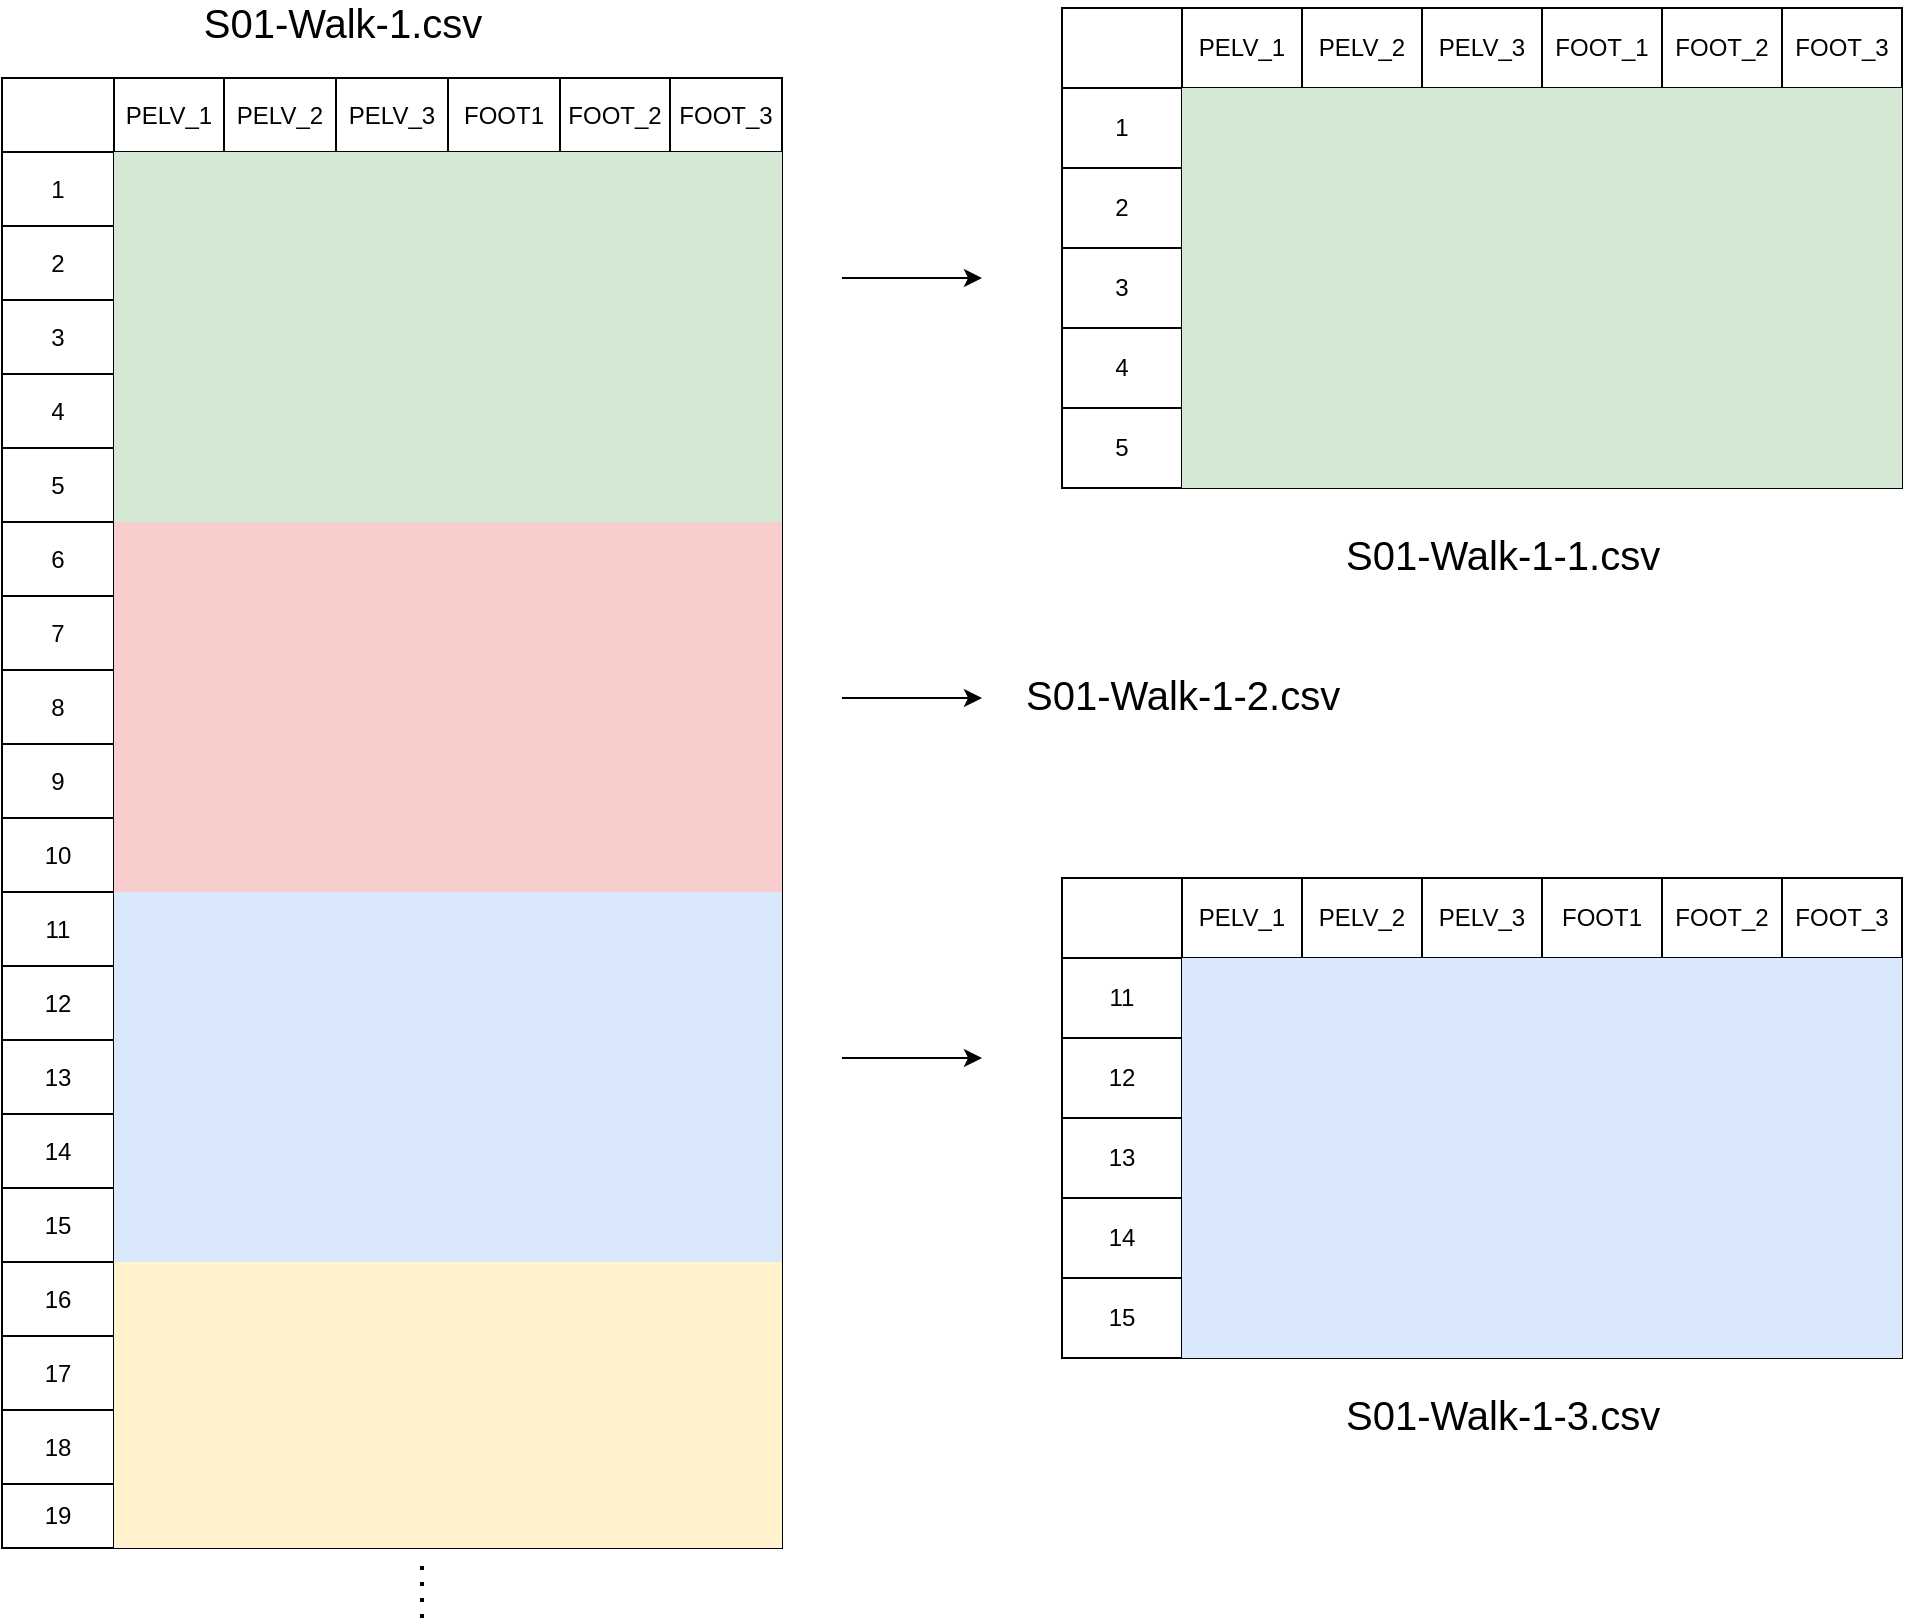 <mxfile version="14.4.6" type="device"><diagram id="0sK_Nr_6OHJArJpSA34W" name="Page-1"><mxGraphModel dx="1213" dy="1164" grid="1" gridSize="10" guides="1" tooltips="1" connect="1" arrows="1" fold="1" page="1" pageScale="1" pageWidth="1100" pageHeight="850" math="0" shadow="0"><root><mxCell id="0"/><mxCell id="1" parent="0"/><mxCell id="9lfGNxrZBTi0ylYzGg3g-55" value="" style="shape=table;html=1;whiteSpace=wrap;startSize=0;container=1;collapsible=0;childLayout=tableLayout;" parent="1" vertex="1"><mxGeometry x="30" y="70" width="390" height="735" as="geometry"/></mxCell><mxCell id="9lfGNxrZBTi0ylYzGg3g-56" value="" style="shape=partialRectangle;html=1;whiteSpace=wrap;collapsible=0;dropTarget=0;pointerEvents=0;fillColor=none;top=0;left=0;bottom=0;right=0;points=[[0,0.5],[1,0.5]];portConstraint=eastwest;" parent="9lfGNxrZBTi0ylYzGg3g-55" vertex="1"><mxGeometry width="390" height="37" as="geometry"/></mxCell><mxCell id="9lfGNxrZBTi0ylYzGg3g-57" value="" style="shape=partialRectangle;html=1;whiteSpace=wrap;connectable=0;overflow=hidden;fillColor=none;top=0;left=0;bottom=0;right=0;" parent="9lfGNxrZBTi0ylYzGg3g-56" vertex="1"><mxGeometry width="56" height="37" as="geometry"/></mxCell><mxCell id="9lfGNxrZBTi0ylYzGg3g-58" value="PELV_1" style="shape=partialRectangle;html=1;whiteSpace=wrap;connectable=0;overflow=hidden;fillColor=none;top=0;left=0;bottom=0;right=0;" parent="9lfGNxrZBTi0ylYzGg3g-56" vertex="1"><mxGeometry x="56" width="55" height="37" as="geometry"/></mxCell><mxCell id="9lfGNxrZBTi0ylYzGg3g-59" value="PELV_2" style="shape=partialRectangle;html=1;whiteSpace=wrap;connectable=0;overflow=hidden;fillColor=none;top=0;left=0;bottom=0;right=0;" parent="9lfGNxrZBTi0ylYzGg3g-56" vertex="1"><mxGeometry x="111" width="56" height="37" as="geometry"/></mxCell><mxCell id="9lfGNxrZBTi0ylYzGg3g-60" value="PELV_3" style="shape=partialRectangle;html=1;whiteSpace=wrap;connectable=0;overflow=hidden;fillColor=none;top=0;left=0;bottom=0;right=0;" parent="9lfGNxrZBTi0ylYzGg3g-56" vertex="1"><mxGeometry x="167" width="56" height="37" as="geometry"/></mxCell><mxCell id="9lfGNxrZBTi0ylYzGg3g-61" value="FOOT1" style="shape=partialRectangle;html=1;whiteSpace=wrap;connectable=0;overflow=hidden;fillColor=none;top=0;left=0;bottom=0;right=0;" parent="9lfGNxrZBTi0ylYzGg3g-56" vertex="1"><mxGeometry x="223" width="56" height="37" as="geometry"/></mxCell><mxCell id="9lfGNxrZBTi0ylYzGg3g-62" value="FOOT_2" style="shape=partialRectangle;html=1;whiteSpace=wrap;connectable=0;overflow=hidden;fillColor=none;top=0;left=0;bottom=0;right=0;" parent="9lfGNxrZBTi0ylYzGg3g-56" vertex="1"><mxGeometry x="279" width="55" height="37" as="geometry"/></mxCell><mxCell id="9lfGNxrZBTi0ylYzGg3g-63" value="FOOT_3" style="shape=partialRectangle;html=1;whiteSpace=wrap;connectable=0;overflow=hidden;fillColor=none;top=0;left=0;bottom=0;right=0;" parent="9lfGNxrZBTi0ylYzGg3g-56" vertex="1"><mxGeometry x="334" width="56" height="37" as="geometry"/></mxCell><mxCell id="9lfGNxrZBTi0ylYzGg3g-64" value="" style="shape=partialRectangle;html=1;whiteSpace=wrap;collapsible=0;dropTarget=0;pointerEvents=0;fillColor=none;top=0;left=0;bottom=0;right=0;points=[[0,0.5],[1,0.5]];portConstraint=eastwest;" parent="9lfGNxrZBTi0ylYzGg3g-55" vertex="1"><mxGeometry y="37" width="390" height="37" as="geometry"/></mxCell><mxCell id="9lfGNxrZBTi0ylYzGg3g-65" value="1" style="shape=partialRectangle;html=1;whiteSpace=wrap;connectable=0;overflow=hidden;fillColor=none;top=0;left=0;bottom=0;right=0;" parent="9lfGNxrZBTi0ylYzGg3g-64" vertex="1"><mxGeometry width="56" height="37" as="geometry"/></mxCell><mxCell id="9lfGNxrZBTi0ylYzGg3g-66" value="" style="shape=partialRectangle;html=1;whiteSpace=wrap;connectable=0;overflow=hidden;fillColor=#d5e8d4;top=0;left=0;bottom=0;right=0;strokeColor=#82b366;" parent="9lfGNxrZBTi0ylYzGg3g-64" vertex="1"><mxGeometry x="56" width="55" height="37" as="geometry"/></mxCell><mxCell id="9lfGNxrZBTi0ylYzGg3g-67" value="" style="shape=partialRectangle;html=1;whiteSpace=wrap;connectable=0;overflow=hidden;fillColor=#d5e8d4;top=0;left=0;bottom=0;right=0;strokeColor=#82b366;" parent="9lfGNxrZBTi0ylYzGg3g-64" vertex="1"><mxGeometry x="111" width="56" height="37" as="geometry"/></mxCell><mxCell id="9lfGNxrZBTi0ylYzGg3g-68" value="" style="shape=partialRectangle;html=1;whiteSpace=wrap;connectable=0;overflow=hidden;fillColor=#d5e8d4;top=0;left=0;bottom=0;right=0;strokeColor=#82b366;" parent="9lfGNxrZBTi0ylYzGg3g-64" vertex="1"><mxGeometry x="167" width="56" height="37" as="geometry"/></mxCell><mxCell id="9lfGNxrZBTi0ylYzGg3g-69" value="" style="shape=partialRectangle;html=1;whiteSpace=wrap;connectable=0;overflow=hidden;fillColor=#d5e8d4;top=0;left=0;bottom=0;right=0;strokeColor=#82b366;" parent="9lfGNxrZBTi0ylYzGg3g-64" vertex="1"><mxGeometry x="223" width="56" height="37" as="geometry"/></mxCell><mxCell id="9lfGNxrZBTi0ylYzGg3g-70" value="" style="shape=partialRectangle;html=1;whiteSpace=wrap;connectable=0;overflow=hidden;fillColor=#d5e8d4;top=0;left=0;bottom=0;right=0;strokeColor=#82b366;" parent="9lfGNxrZBTi0ylYzGg3g-64" vertex="1"><mxGeometry x="279" width="55" height="37" as="geometry"/></mxCell><mxCell id="9lfGNxrZBTi0ylYzGg3g-71" value="" style="shape=partialRectangle;html=1;whiteSpace=wrap;connectable=0;overflow=hidden;fillColor=#d5e8d4;top=0;left=0;bottom=0;right=0;strokeColor=#82b366;" parent="9lfGNxrZBTi0ylYzGg3g-64" vertex="1"><mxGeometry x="334" width="56" height="37" as="geometry"/></mxCell><mxCell id="9lfGNxrZBTi0ylYzGg3g-72" value="" style="shape=partialRectangle;html=1;whiteSpace=wrap;collapsible=0;dropTarget=0;pointerEvents=0;fillColor=none;top=0;left=0;bottom=0;right=0;points=[[0,0.5],[1,0.5]];portConstraint=eastwest;" parent="9lfGNxrZBTi0ylYzGg3g-55" vertex="1"><mxGeometry y="74" width="390" height="37" as="geometry"/></mxCell><mxCell id="9lfGNxrZBTi0ylYzGg3g-73" value="2" style="shape=partialRectangle;html=1;whiteSpace=wrap;connectable=0;overflow=hidden;fillColor=none;top=0;left=0;bottom=0;right=0;" parent="9lfGNxrZBTi0ylYzGg3g-72" vertex="1"><mxGeometry width="56" height="37" as="geometry"/></mxCell><mxCell id="9lfGNxrZBTi0ylYzGg3g-74" value="" style="shape=partialRectangle;html=1;whiteSpace=wrap;connectable=0;overflow=hidden;fillColor=#d5e8d4;top=0;left=0;bottom=0;right=0;" parent="9lfGNxrZBTi0ylYzGg3g-72" vertex="1"><mxGeometry x="56" width="55" height="37" as="geometry"/></mxCell><mxCell id="9lfGNxrZBTi0ylYzGg3g-75" value="" style="shape=partialRectangle;html=1;whiteSpace=wrap;connectable=0;overflow=hidden;fillColor=#d5e8d4;top=0;left=0;bottom=0;right=0;" parent="9lfGNxrZBTi0ylYzGg3g-72" vertex="1"><mxGeometry x="111" width="56" height="37" as="geometry"/></mxCell><mxCell id="9lfGNxrZBTi0ylYzGg3g-76" value="" style="shape=partialRectangle;html=1;whiteSpace=wrap;connectable=0;overflow=hidden;fillColor=#d5e8d4;top=0;left=0;bottom=0;right=0;" parent="9lfGNxrZBTi0ylYzGg3g-72" vertex="1"><mxGeometry x="167" width="56" height="37" as="geometry"/></mxCell><mxCell id="9lfGNxrZBTi0ylYzGg3g-77" value="" style="shape=partialRectangle;html=1;whiteSpace=wrap;connectable=0;overflow=hidden;fillColor=#d5e8d4;top=0;left=0;bottom=0;right=0;" parent="9lfGNxrZBTi0ylYzGg3g-72" vertex="1"><mxGeometry x="223" width="56" height="37" as="geometry"/></mxCell><mxCell id="9lfGNxrZBTi0ylYzGg3g-78" value="" style="shape=partialRectangle;html=1;whiteSpace=wrap;connectable=0;overflow=hidden;fillColor=#d5e8d4;top=0;left=0;bottom=0;right=0;" parent="9lfGNxrZBTi0ylYzGg3g-72" vertex="1"><mxGeometry x="279" width="55" height="37" as="geometry"/></mxCell><mxCell id="9lfGNxrZBTi0ylYzGg3g-79" value="" style="shape=partialRectangle;html=1;whiteSpace=wrap;connectable=0;overflow=hidden;fillColor=#d5e8d4;top=0;left=0;bottom=0;right=0;" parent="9lfGNxrZBTi0ylYzGg3g-72" vertex="1"><mxGeometry x="334" width="56" height="37" as="geometry"/></mxCell><mxCell id="9lfGNxrZBTi0ylYzGg3g-80" value="" style="shape=partialRectangle;html=1;whiteSpace=wrap;collapsible=0;dropTarget=0;pointerEvents=0;fillColor=none;top=0;left=0;bottom=0;right=0;points=[[0,0.5],[1,0.5]];portConstraint=eastwest;" parent="9lfGNxrZBTi0ylYzGg3g-55" vertex="1"><mxGeometry y="111" width="390" height="37" as="geometry"/></mxCell><mxCell id="9lfGNxrZBTi0ylYzGg3g-81" value="3" style="shape=partialRectangle;html=1;whiteSpace=wrap;connectable=0;overflow=hidden;fillColor=none;top=0;left=0;bottom=0;right=0;" parent="9lfGNxrZBTi0ylYzGg3g-80" vertex="1"><mxGeometry width="56" height="37" as="geometry"/></mxCell><mxCell id="9lfGNxrZBTi0ylYzGg3g-82" value="" style="shape=partialRectangle;html=1;whiteSpace=wrap;connectable=0;overflow=hidden;fillColor=#d5e8d4;top=0;left=0;bottom=0;right=0;" parent="9lfGNxrZBTi0ylYzGg3g-80" vertex="1"><mxGeometry x="56" width="55" height="37" as="geometry"/></mxCell><mxCell id="9lfGNxrZBTi0ylYzGg3g-83" value="" style="shape=partialRectangle;html=1;whiteSpace=wrap;connectable=0;overflow=hidden;fillColor=#d5e8d4;top=0;left=0;bottom=0;right=0;" parent="9lfGNxrZBTi0ylYzGg3g-80" vertex="1"><mxGeometry x="111" width="56" height="37" as="geometry"/></mxCell><mxCell id="9lfGNxrZBTi0ylYzGg3g-84" value="" style="shape=partialRectangle;html=1;whiteSpace=wrap;connectable=0;overflow=hidden;fillColor=#d5e8d4;top=0;left=0;bottom=0;right=0;" parent="9lfGNxrZBTi0ylYzGg3g-80" vertex="1"><mxGeometry x="167" width="56" height="37" as="geometry"/></mxCell><mxCell id="9lfGNxrZBTi0ylYzGg3g-85" value="" style="shape=partialRectangle;html=1;whiteSpace=wrap;connectable=0;overflow=hidden;fillColor=#d5e8d4;top=0;left=0;bottom=0;right=0;" parent="9lfGNxrZBTi0ylYzGg3g-80" vertex="1"><mxGeometry x="223" width="56" height="37" as="geometry"/></mxCell><mxCell id="9lfGNxrZBTi0ylYzGg3g-86" value="" style="shape=partialRectangle;html=1;whiteSpace=wrap;connectable=0;overflow=hidden;fillColor=#d5e8d4;top=0;left=0;bottom=0;right=0;" parent="9lfGNxrZBTi0ylYzGg3g-80" vertex="1"><mxGeometry x="279" width="55" height="37" as="geometry"/></mxCell><mxCell id="9lfGNxrZBTi0ylYzGg3g-87" value="" style="shape=partialRectangle;html=1;whiteSpace=wrap;connectable=0;overflow=hidden;fillColor=#d5e8d4;top=0;left=0;bottom=0;right=0;" parent="9lfGNxrZBTi0ylYzGg3g-80" vertex="1"><mxGeometry x="334" width="56" height="37" as="geometry"/></mxCell><mxCell id="9lfGNxrZBTi0ylYzGg3g-88" value="" style="shape=partialRectangle;html=1;whiteSpace=wrap;collapsible=0;dropTarget=0;pointerEvents=0;fillColor=none;top=0;left=0;bottom=0;right=0;points=[[0,0.5],[1,0.5]];portConstraint=eastwest;" parent="9lfGNxrZBTi0ylYzGg3g-55" vertex="1"><mxGeometry y="148" width="390" height="37" as="geometry"/></mxCell><mxCell id="9lfGNxrZBTi0ylYzGg3g-89" value="4" style="shape=partialRectangle;html=1;whiteSpace=wrap;connectable=0;overflow=hidden;fillColor=none;top=0;left=0;bottom=0;right=0;" parent="9lfGNxrZBTi0ylYzGg3g-88" vertex="1"><mxGeometry width="56" height="37" as="geometry"/></mxCell><mxCell id="9lfGNxrZBTi0ylYzGg3g-90" value="" style="shape=partialRectangle;html=1;whiteSpace=wrap;connectable=0;overflow=hidden;fillColor=#d5e8d4;top=0;left=0;bottom=0;right=0;" parent="9lfGNxrZBTi0ylYzGg3g-88" vertex="1"><mxGeometry x="56" width="55" height="37" as="geometry"/></mxCell><mxCell id="9lfGNxrZBTi0ylYzGg3g-91" value="" style="shape=partialRectangle;html=1;whiteSpace=wrap;connectable=0;overflow=hidden;fillColor=#d5e8d4;top=0;left=0;bottom=0;right=0;" parent="9lfGNxrZBTi0ylYzGg3g-88" vertex="1"><mxGeometry x="111" width="56" height="37" as="geometry"/></mxCell><mxCell id="9lfGNxrZBTi0ylYzGg3g-92" value="" style="shape=partialRectangle;html=1;whiteSpace=wrap;connectable=0;overflow=hidden;fillColor=#d5e8d4;top=0;left=0;bottom=0;right=0;" parent="9lfGNxrZBTi0ylYzGg3g-88" vertex="1"><mxGeometry x="167" width="56" height="37" as="geometry"/></mxCell><mxCell id="9lfGNxrZBTi0ylYzGg3g-93" value="" style="shape=partialRectangle;html=1;whiteSpace=wrap;connectable=0;overflow=hidden;fillColor=#d5e8d4;top=0;left=0;bottom=0;right=0;" parent="9lfGNxrZBTi0ylYzGg3g-88" vertex="1"><mxGeometry x="223" width="56" height="37" as="geometry"/></mxCell><mxCell id="9lfGNxrZBTi0ylYzGg3g-94" value="" style="shape=partialRectangle;html=1;whiteSpace=wrap;connectable=0;overflow=hidden;fillColor=#d5e8d4;top=0;left=0;bottom=0;right=0;" parent="9lfGNxrZBTi0ylYzGg3g-88" vertex="1"><mxGeometry x="279" width="55" height="37" as="geometry"/></mxCell><mxCell id="9lfGNxrZBTi0ylYzGg3g-95" value="" style="shape=partialRectangle;html=1;whiteSpace=wrap;connectable=0;overflow=hidden;fillColor=#d5e8d4;top=0;left=0;bottom=0;right=0;" parent="9lfGNxrZBTi0ylYzGg3g-88" vertex="1"><mxGeometry x="334" width="56" height="37" as="geometry"/></mxCell><mxCell id="9lfGNxrZBTi0ylYzGg3g-96" value="" style="shape=partialRectangle;html=1;whiteSpace=wrap;collapsible=0;dropTarget=0;pointerEvents=0;fillColor=none;top=0;left=0;bottom=0;right=0;points=[[0,0.5],[1,0.5]];portConstraint=eastwest;" parent="9lfGNxrZBTi0ylYzGg3g-55" vertex="1"><mxGeometry y="185" width="390" height="37" as="geometry"/></mxCell><mxCell id="9lfGNxrZBTi0ylYzGg3g-97" value="5" style="shape=partialRectangle;html=1;whiteSpace=wrap;connectable=0;overflow=hidden;fillColor=none;top=0;left=0;bottom=0;right=0;" parent="9lfGNxrZBTi0ylYzGg3g-96" vertex="1"><mxGeometry width="56" height="37" as="geometry"/></mxCell><mxCell id="9lfGNxrZBTi0ylYzGg3g-98" value="" style="shape=partialRectangle;html=1;whiteSpace=wrap;connectable=0;overflow=hidden;fillColor=#d5e8d4;top=0;left=0;bottom=0;right=0;strokeColor=#82b366;" parent="9lfGNxrZBTi0ylYzGg3g-96" vertex="1"><mxGeometry x="56" width="55" height="37" as="geometry"/></mxCell><mxCell id="9lfGNxrZBTi0ylYzGg3g-99" value="" style="shape=partialRectangle;html=1;whiteSpace=wrap;connectable=0;overflow=hidden;fillColor=#d5e8d4;top=0;left=0;bottom=0;right=0;strokeColor=#82b366;" parent="9lfGNxrZBTi0ylYzGg3g-96" vertex="1"><mxGeometry x="111" width="56" height="37" as="geometry"/></mxCell><mxCell id="9lfGNxrZBTi0ylYzGg3g-100" value="" style="shape=partialRectangle;html=1;whiteSpace=wrap;connectable=0;overflow=hidden;fillColor=#d5e8d4;top=0;left=0;bottom=0;right=0;strokeColor=#82b366;" parent="9lfGNxrZBTi0ylYzGg3g-96" vertex="1"><mxGeometry x="167" width="56" height="37" as="geometry"/></mxCell><mxCell id="9lfGNxrZBTi0ylYzGg3g-101" value="" style="shape=partialRectangle;html=1;whiteSpace=wrap;connectable=0;overflow=hidden;fillColor=#d5e8d4;top=0;left=0;bottom=0;right=0;strokeColor=#82b366;" parent="9lfGNxrZBTi0ylYzGg3g-96" vertex="1"><mxGeometry x="223" width="56" height="37" as="geometry"/></mxCell><mxCell id="9lfGNxrZBTi0ylYzGg3g-102" value="" style="shape=partialRectangle;html=1;whiteSpace=wrap;connectable=0;overflow=hidden;fillColor=#d5e8d4;top=0;left=0;bottom=0;right=0;strokeColor=#82b366;" parent="9lfGNxrZBTi0ylYzGg3g-96" vertex="1"><mxGeometry x="279" width="55" height="37" as="geometry"/></mxCell><mxCell id="9lfGNxrZBTi0ylYzGg3g-103" value="" style="shape=partialRectangle;html=1;whiteSpace=wrap;connectable=0;overflow=hidden;fillColor=#d5e8d4;top=0;left=0;bottom=0;right=0;strokeColor=#82b366;" parent="9lfGNxrZBTi0ylYzGg3g-96" vertex="1"><mxGeometry x="334" width="56" height="37" as="geometry"/></mxCell><mxCell id="9lfGNxrZBTi0ylYzGg3g-104" value="" style="shape=partialRectangle;html=1;whiteSpace=wrap;collapsible=0;dropTarget=0;pointerEvents=0;fillColor=none;top=0;left=0;bottom=0;right=0;points=[[0,0.5],[1,0.5]];portConstraint=eastwest;" parent="9lfGNxrZBTi0ylYzGg3g-55" vertex="1"><mxGeometry y="222" width="390" height="37" as="geometry"/></mxCell><mxCell id="9lfGNxrZBTi0ylYzGg3g-105" value="6" style="shape=partialRectangle;html=1;whiteSpace=wrap;connectable=0;overflow=hidden;fillColor=none;top=0;left=0;bottom=0;right=0;" parent="9lfGNxrZBTi0ylYzGg3g-104" vertex="1"><mxGeometry width="56" height="37" as="geometry"/></mxCell><mxCell id="9lfGNxrZBTi0ylYzGg3g-106" value="" style="shape=partialRectangle;html=1;whiteSpace=wrap;connectable=0;overflow=hidden;fillColor=#f8cecc;top=0;left=0;bottom=0;right=0;strokeColor=#b85450;" parent="9lfGNxrZBTi0ylYzGg3g-104" vertex="1"><mxGeometry x="56" width="55" height="37" as="geometry"/></mxCell><mxCell id="9lfGNxrZBTi0ylYzGg3g-107" value="" style="shape=partialRectangle;html=1;whiteSpace=wrap;connectable=0;overflow=hidden;fillColor=#f8cecc;top=0;left=0;bottom=0;right=0;strokeColor=#b85450;" parent="9lfGNxrZBTi0ylYzGg3g-104" vertex="1"><mxGeometry x="111" width="56" height="37" as="geometry"/></mxCell><mxCell id="9lfGNxrZBTi0ylYzGg3g-108" value="" style="shape=partialRectangle;html=1;whiteSpace=wrap;connectable=0;overflow=hidden;fillColor=#f8cecc;top=0;left=0;bottom=0;right=0;strokeColor=#b85450;" parent="9lfGNxrZBTi0ylYzGg3g-104" vertex="1"><mxGeometry x="167" width="56" height="37" as="geometry"/></mxCell><mxCell id="9lfGNxrZBTi0ylYzGg3g-109" value="" style="shape=partialRectangle;html=1;whiteSpace=wrap;connectable=0;overflow=hidden;fillColor=#f8cecc;top=0;left=0;bottom=0;right=0;strokeColor=#b85450;" parent="9lfGNxrZBTi0ylYzGg3g-104" vertex="1"><mxGeometry x="223" width="56" height="37" as="geometry"/></mxCell><mxCell id="9lfGNxrZBTi0ylYzGg3g-110" value="" style="shape=partialRectangle;html=1;whiteSpace=wrap;connectable=0;overflow=hidden;fillColor=#f8cecc;top=0;left=0;bottom=0;right=0;strokeColor=#b85450;" parent="9lfGNxrZBTi0ylYzGg3g-104" vertex="1"><mxGeometry x="279" width="55" height="37" as="geometry"/></mxCell><mxCell id="9lfGNxrZBTi0ylYzGg3g-111" value="" style="shape=partialRectangle;html=1;whiteSpace=wrap;connectable=0;overflow=hidden;fillColor=#f8cecc;top=0;left=0;bottom=0;right=0;strokeColor=#b85450;" parent="9lfGNxrZBTi0ylYzGg3g-104" vertex="1"><mxGeometry x="334" width="56" height="37" as="geometry"/></mxCell><mxCell id="9lfGNxrZBTi0ylYzGg3g-112" value="" style="shape=partialRectangle;html=1;whiteSpace=wrap;collapsible=0;dropTarget=0;pointerEvents=0;fillColor=none;top=0;left=0;bottom=0;right=0;points=[[0,0.5],[1,0.5]];portConstraint=eastwest;" parent="9lfGNxrZBTi0ylYzGg3g-55" vertex="1"><mxGeometry y="259" width="390" height="37" as="geometry"/></mxCell><mxCell id="9lfGNxrZBTi0ylYzGg3g-113" value="7" style="shape=partialRectangle;html=1;whiteSpace=wrap;connectable=0;overflow=hidden;fillColor=none;top=0;left=0;bottom=0;right=0;" parent="9lfGNxrZBTi0ylYzGg3g-112" vertex="1"><mxGeometry width="56" height="37" as="geometry"/></mxCell><mxCell id="9lfGNxrZBTi0ylYzGg3g-114" value="" style="shape=partialRectangle;html=1;whiteSpace=wrap;connectable=0;overflow=hidden;fillColor=#f8cecc;top=0;left=0;bottom=0;right=0;strokeColor=#b85450;" parent="9lfGNxrZBTi0ylYzGg3g-112" vertex="1"><mxGeometry x="56" width="55" height="37" as="geometry"/></mxCell><mxCell id="9lfGNxrZBTi0ylYzGg3g-115" value="" style="shape=partialRectangle;html=1;whiteSpace=wrap;connectable=0;overflow=hidden;fillColor=#f8cecc;top=0;left=0;bottom=0;right=0;strokeColor=#b85450;" parent="9lfGNxrZBTi0ylYzGg3g-112" vertex="1"><mxGeometry x="111" width="56" height="37" as="geometry"/></mxCell><mxCell id="9lfGNxrZBTi0ylYzGg3g-116" value="" style="shape=partialRectangle;html=1;whiteSpace=wrap;connectable=0;overflow=hidden;fillColor=#f8cecc;top=0;left=0;bottom=0;right=0;strokeColor=#b85450;" parent="9lfGNxrZBTi0ylYzGg3g-112" vertex="1"><mxGeometry x="167" width="56" height="37" as="geometry"/></mxCell><mxCell id="9lfGNxrZBTi0ylYzGg3g-117" value="" style="shape=partialRectangle;html=1;whiteSpace=wrap;connectable=0;overflow=hidden;fillColor=#f8cecc;top=0;left=0;bottom=0;right=0;strokeColor=#b85450;" parent="9lfGNxrZBTi0ylYzGg3g-112" vertex="1"><mxGeometry x="223" width="56" height="37" as="geometry"/></mxCell><mxCell id="9lfGNxrZBTi0ylYzGg3g-118" value="" style="shape=partialRectangle;html=1;whiteSpace=wrap;connectable=0;overflow=hidden;fillColor=#f8cecc;top=0;left=0;bottom=0;right=0;strokeColor=#b85450;" parent="9lfGNxrZBTi0ylYzGg3g-112" vertex="1"><mxGeometry x="279" width="55" height="37" as="geometry"/></mxCell><mxCell id="9lfGNxrZBTi0ylYzGg3g-119" value="" style="shape=partialRectangle;html=1;whiteSpace=wrap;connectable=0;overflow=hidden;fillColor=#f8cecc;top=0;left=0;bottom=0;right=0;strokeColor=#b85450;" parent="9lfGNxrZBTi0ylYzGg3g-112" vertex="1"><mxGeometry x="334" width="56" height="37" as="geometry"/></mxCell><mxCell id="9lfGNxrZBTi0ylYzGg3g-120" value="" style="shape=partialRectangle;html=1;whiteSpace=wrap;collapsible=0;dropTarget=0;pointerEvents=0;fillColor=none;top=0;left=0;bottom=0;right=0;points=[[0,0.5],[1,0.5]];portConstraint=eastwest;" parent="9lfGNxrZBTi0ylYzGg3g-55" vertex="1"><mxGeometry y="296" width="390" height="37" as="geometry"/></mxCell><mxCell id="9lfGNxrZBTi0ylYzGg3g-121" value="8" style="shape=partialRectangle;html=1;whiteSpace=wrap;connectable=0;overflow=hidden;fillColor=none;top=0;left=0;bottom=0;right=0;" parent="9lfGNxrZBTi0ylYzGg3g-120" vertex="1"><mxGeometry width="56" height="37" as="geometry"/></mxCell><mxCell id="9lfGNxrZBTi0ylYzGg3g-122" value="" style="shape=partialRectangle;html=1;whiteSpace=wrap;connectable=0;overflow=hidden;fillColor=#f8cecc;top=0;left=0;bottom=0;right=0;strokeColor=#b85450;" parent="9lfGNxrZBTi0ylYzGg3g-120" vertex="1"><mxGeometry x="56" width="55" height="37" as="geometry"/></mxCell><mxCell id="9lfGNxrZBTi0ylYzGg3g-123" value="" style="shape=partialRectangle;html=1;whiteSpace=wrap;connectable=0;overflow=hidden;fillColor=#f8cecc;top=0;left=0;bottom=0;right=0;strokeColor=#b85450;" parent="9lfGNxrZBTi0ylYzGg3g-120" vertex="1"><mxGeometry x="111" width="56" height="37" as="geometry"/></mxCell><mxCell id="9lfGNxrZBTi0ylYzGg3g-124" value="" style="shape=partialRectangle;html=1;whiteSpace=wrap;connectable=0;overflow=hidden;fillColor=#f8cecc;top=0;left=0;bottom=0;right=0;strokeColor=#b85450;" parent="9lfGNxrZBTi0ylYzGg3g-120" vertex="1"><mxGeometry x="167" width="56" height="37" as="geometry"/></mxCell><mxCell id="9lfGNxrZBTi0ylYzGg3g-125" value="" style="shape=partialRectangle;html=1;whiteSpace=wrap;connectable=0;overflow=hidden;fillColor=#f8cecc;top=0;left=0;bottom=0;right=0;strokeColor=#b85450;" parent="9lfGNxrZBTi0ylYzGg3g-120" vertex="1"><mxGeometry x="223" width="56" height="37" as="geometry"/></mxCell><mxCell id="9lfGNxrZBTi0ylYzGg3g-126" value="" style="shape=partialRectangle;html=1;whiteSpace=wrap;connectable=0;overflow=hidden;fillColor=#f8cecc;top=0;left=0;bottom=0;right=0;strokeColor=#b85450;" parent="9lfGNxrZBTi0ylYzGg3g-120" vertex="1"><mxGeometry x="279" width="55" height="37" as="geometry"/></mxCell><mxCell id="9lfGNxrZBTi0ylYzGg3g-127" value="" style="shape=partialRectangle;html=1;whiteSpace=wrap;connectable=0;overflow=hidden;fillColor=#f8cecc;top=0;left=0;bottom=0;right=0;strokeColor=#b85450;" parent="9lfGNxrZBTi0ylYzGg3g-120" vertex="1"><mxGeometry x="334" width="56" height="37" as="geometry"/></mxCell><mxCell id="9lfGNxrZBTi0ylYzGg3g-128" value="" style="shape=partialRectangle;html=1;whiteSpace=wrap;collapsible=0;dropTarget=0;pointerEvents=0;fillColor=none;top=0;left=0;bottom=0;right=0;points=[[0,0.5],[1,0.5]];portConstraint=eastwest;" parent="9lfGNxrZBTi0ylYzGg3g-55" vertex="1"><mxGeometry y="333" width="390" height="37" as="geometry"/></mxCell><mxCell id="9lfGNxrZBTi0ylYzGg3g-129" value="9" style="shape=partialRectangle;html=1;whiteSpace=wrap;connectable=0;overflow=hidden;fillColor=none;top=0;left=0;bottom=0;right=0;" parent="9lfGNxrZBTi0ylYzGg3g-128" vertex="1"><mxGeometry width="56" height="37" as="geometry"/></mxCell><mxCell id="9lfGNxrZBTi0ylYzGg3g-130" value="" style="shape=partialRectangle;html=1;whiteSpace=wrap;connectable=0;overflow=hidden;fillColor=#f8cecc;top=0;left=0;bottom=0;right=0;strokeColor=#b85450;" parent="9lfGNxrZBTi0ylYzGg3g-128" vertex="1"><mxGeometry x="56" width="55" height="37" as="geometry"/></mxCell><mxCell id="9lfGNxrZBTi0ylYzGg3g-131" value="" style="shape=partialRectangle;html=1;whiteSpace=wrap;connectable=0;overflow=hidden;fillColor=#f8cecc;top=0;left=0;bottom=0;right=0;strokeColor=#b85450;" parent="9lfGNxrZBTi0ylYzGg3g-128" vertex="1"><mxGeometry x="111" width="56" height="37" as="geometry"/></mxCell><mxCell id="9lfGNxrZBTi0ylYzGg3g-132" value="" style="shape=partialRectangle;html=1;whiteSpace=wrap;connectable=0;overflow=hidden;fillColor=#f8cecc;top=0;left=0;bottom=0;right=0;strokeColor=#b85450;" parent="9lfGNxrZBTi0ylYzGg3g-128" vertex="1"><mxGeometry x="167" width="56" height="37" as="geometry"/></mxCell><mxCell id="9lfGNxrZBTi0ylYzGg3g-133" value="" style="shape=partialRectangle;html=1;whiteSpace=wrap;connectable=0;overflow=hidden;fillColor=#f8cecc;top=0;left=0;bottom=0;right=0;strokeColor=#b85450;" parent="9lfGNxrZBTi0ylYzGg3g-128" vertex="1"><mxGeometry x="223" width="56" height="37" as="geometry"/></mxCell><mxCell id="9lfGNxrZBTi0ylYzGg3g-134" value="" style="shape=partialRectangle;html=1;whiteSpace=wrap;connectable=0;overflow=hidden;fillColor=#f8cecc;top=0;left=0;bottom=0;right=0;strokeColor=#b85450;" parent="9lfGNxrZBTi0ylYzGg3g-128" vertex="1"><mxGeometry x="279" width="55" height="37" as="geometry"/></mxCell><mxCell id="9lfGNxrZBTi0ylYzGg3g-135" value="" style="shape=partialRectangle;html=1;whiteSpace=wrap;connectable=0;overflow=hidden;fillColor=#f8cecc;top=0;left=0;bottom=0;right=0;strokeColor=#b85450;" parent="9lfGNxrZBTi0ylYzGg3g-128" vertex="1"><mxGeometry x="334" width="56" height="37" as="geometry"/></mxCell><mxCell id="9lfGNxrZBTi0ylYzGg3g-136" value="" style="shape=partialRectangle;html=1;whiteSpace=wrap;collapsible=0;dropTarget=0;pointerEvents=0;fillColor=none;top=0;left=0;bottom=0;right=0;points=[[0,0.5],[1,0.5]];portConstraint=eastwest;" parent="9lfGNxrZBTi0ylYzGg3g-55" vertex="1"><mxGeometry y="370" width="390" height="37" as="geometry"/></mxCell><mxCell id="9lfGNxrZBTi0ylYzGg3g-137" value="10" style="shape=partialRectangle;html=1;whiteSpace=wrap;connectable=0;overflow=hidden;fillColor=none;top=0;left=0;bottom=0;right=0;" parent="9lfGNxrZBTi0ylYzGg3g-136" vertex="1"><mxGeometry width="56" height="37" as="geometry"/></mxCell><mxCell id="9lfGNxrZBTi0ylYzGg3g-138" value="" style="shape=partialRectangle;html=1;whiteSpace=wrap;connectable=0;overflow=hidden;fillColor=#f8cecc;top=0;left=0;bottom=0;right=0;strokeColor=#b85450;" parent="9lfGNxrZBTi0ylYzGg3g-136" vertex="1"><mxGeometry x="56" width="55" height="37" as="geometry"/></mxCell><mxCell id="9lfGNxrZBTi0ylYzGg3g-139" value="" style="shape=partialRectangle;html=1;whiteSpace=wrap;connectable=0;overflow=hidden;fillColor=#f8cecc;top=0;left=0;bottom=0;right=0;strokeColor=#b85450;" parent="9lfGNxrZBTi0ylYzGg3g-136" vertex="1"><mxGeometry x="111" width="56" height="37" as="geometry"/></mxCell><mxCell id="9lfGNxrZBTi0ylYzGg3g-140" value="" style="shape=partialRectangle;html=1;whiteSpace=wrap;connectable=0;overflow=hidden;fillColor=#f8cecc;top=0;left=0;bottom=0;right=0;strokeColor=#b85450;" parent="9lfGNxrZBTi0ylYzGg3g-136" vertex="1"><mxGeometry x="167" width="56" height="37" as="geometry"/></mxCell><mxCell id="9lfGNxrZBTi0ylYzGg3g-141" value="" style="shape=partialRectangle;html=1;whiteSpace=wrap;connectable=0;overflow=hidden;fillColor=#f8cecc;top=0;left=0;bottom=0;right=0;strokeColor=#b85450;" parent="9lfGNxrZBTi0ylYzGg3g-136" vertex="1"><mxGeometry x="223" width="56" height="37" as="geometry"/></mxCell><mxCell id="9lfGNxrZBTi0ylYzGg3g-142" value="" style="shape=partialRectangle;html=1;whiteSpace=wrap;connectable=0;overflow=hidden;fillColor=#f8cecc;top=0;left=0;bottom=0;right=0;strokeColor=#b85450;" parent="9lfGNxrZBTi0ylYzGg3g-136" vertex="1"><mxGeometry x="279" width="55" height="37" as="geometry"/></mxCell><mxCell id="9lfGNxrZBTi0ylYzGg3g-143" value="" style="shape=partialRectangle;html=1;whiteSpace=wrap;connectable=0;overflow=hidden;fillColor=#f8cecc;top=0;left=0;bottom=0;right=0;strokeColor=#b85450;" parent="9lfGNxrZBTi0ylYzGg3g-136" vertex="1"><mxGeometry x="334" width="56" height="37" as="geometry"/></mxCell><mxCell id="9lfGNxrZBTi0ylYzGg3g-144" value="" style="shape=partialRectangle;html=1;whiteSpace=wrap;collapsible=0;dropTarget=0;pointerEvents=0;fillColor=none;top=0;left=0;bottom=0;right=0;points=[[0,0.5],[1,0.5]];portConstraint=eastwest;" parent="9lfGNxrZBTi0ylYzGg3g-55" vertex="1"><mxGeometry y="407" width="390" height="37" as="geometry"/></mxCell><mxCell id="9lfGNxrZBTi0ylYzGg3g-145" value="11" style="shape=partialRectangle;html=1;whiteSpace=wrap;connectable=0;overflow=hidden;fillColor=none;top=0;left=0;bottom=0;right=0;" parent="9lfGNxrZBTi0ylYzGg3g-144" vertex="1"><mxGeometry width="56" height="37" as="geometry"/></mxCell><mxCell id="9lfGNxrZBTi0ylYzGg3g-146" value="" style="shape=partialRectangle;html=1;whiteSpace=wrap;connectable=0;overflow=hidden;fillColor=#dae8fc;top=0;left=0;bottom=0;right=0;strokeColor=#6c8ebf;" parent="9lfGNxrZBTi0ylYzGg3g-144" vertex="1"><mxGeometry x="56" width="55" height="37" as="geometry"/></mxCell><mxCell id="9lfGNxrZBTi0ylYzGg3g-147" value="" style="shape=partialRectangle;html=1;whiteSpace=wrap;connectable=0;overflow=hidden;fillColor=#dae8fc;top=0;left=0;bottom=0;right=0;strokeColor=#6c8ebf;" parent="9lfGNxrZBTi0ylYzGg3g-144" vertex="1"><mxGeometry x="111" width="56" height="37" as="geometry"/></mxCell><mxCell id="9lfGNxrZBTi0ylYzGg3g-148" value="" style="shape=partialRectangle;html=1;whiteSpace=wrap;connectable=0;overflow=hidden;fillColor=#dae8fc;top=0;left=0;bottom=0;right=0;strokeColor=#6c8ebf;" parent="9lfGNxrZBTi0ylYzGg3g-144" vertex="1"><mxGeometry x="167" width="56" height="37" as="geometry"/></mxCell><mxCell id="9lfGNxrZBTi0ylYzGg3g-149" value="" style="shape=partialRectangle;html=1;whiteSpace=wrap;connectable=0;overflow=hidden;fillColor=#dae8fc;top=0;left=0;bottom=0;right=0;strokeColor=#6c8ebf;" parent="9lfGNxrZBTi0ylYzGg3g-144" vertex="1"><mxGeometry x="223" width="56" height="37" as="geometry"/></mxCell><mxCell id="9lfGNxrZBTi0ylYzGg3g-150" value="" style="shape=partialRectangle;html=1;whiteSpace=wrap;connectable=0;overflow=hidden;fillColor=#dae8fc;top=0;left=0;bottom=0;right=0;strokeColor=#6c8ebf;" parent="9lfGNxrZBTi0ylYzGg3g-144" vertex="1"><mxGeometry x="279" width="55" height="37" as="geometry"/></mxCell><mxCell id="9lfGNxrZBTi0ylYzGg3g-151" value="" style="shape=partialRectangle;html=1;whiteSpace=wrap;connectable=0;overflow=hidden;fillColor=#dae8fc;top=0;left=0;bottom=0;right=0;strokeColor=#6c8ebf;" parent="9lfGNxrZBTi0ylYzGg3g-144" vertex="1"><mxGeometry x="334" width="56" height="37" as="geometry"/></mxCell><mxCell id="9lfGNxrZBTi0ylYzGg3g-152" value="" style="shape=partialRectangle;html=1;whiteSpace=wrap;collapsible=0;dropTarget=0;pointerEvents=0;fillColor=none;top=0;left=0;bottom=0;right=0;points=[[0,0.5],[1,0.5]];portConstraint=eastwest;" parent="9lfGNxrZBTi0ylYzGg3g-55" vertex="1"><mxGeometry y="444" width="390" height="37" as="geometry"/></mxCell><mxCell id="9lfGNxrZBTi0ylYzGg3g-153" value="12" style="shape=partialRectangle;html=1;whiteSpace=wrap;connectable=0;overflow=hidden;fillColor=none;top=0;left=0;bottom=0;right=0;" parent="9lfGNxrZBTi0ylYzGg3g-152" vertex="1"><mxGeometry width="56" height="37" as="geometry"/></mxCell><mxCell id="9lfGNxrZBTi0ylYzGg3g-154" value="" style="shape=partialRectangle;html=1;whiteSpace=wrap;connectable=0;overflow=hidden;fillColor=#dae8fc;top=0;left=0;bottom=0;right=0;strokeColor=#6c8ebf;" parent="9lfGNxrZBTi0ylYzGg3g-152" vertex="1"><mxGeometry x="56" width="55" height="37" as="geometry"/></mxCell><mxCell id="9lfGNxrZBTi0ylYzGg3g-155" value="" style="shape=partialRectangle;html=1;whiteSpace=wrap;connectable=0;overflow=hidden;fillColor=#dae8fc;top=0;left=0;bottom=0;right=0;strokeColor=#6c8ebf;" parent="9lfGNxrZBTi0ylYzGg3g-152" vertex="1"><mxGeometry x="111" width="56" height="37" as="geometry"/></mxCell><mxCell id="9lfGNxrZBTi0ylYzGg3g-156" value="" style="shape=partialRectangle;html=1;whiteSpace=wrap;connectable=0;overflow=hidden;fillColor=#dae8fc;top=0;left=0;bottom=0;right=0;strokeColor=#6c8ebf;" parent="9lfGNxrZBTi0ylYzGg3g-152" vertex="1"><mxGeometry x="167" width="56" height="37" as="geometry"/></mxCell><mxCell id="9lfGNxrZBTi0ylYzGg3g-157" value="" style="shape=partialRectangle;html=1;whiteSpace=wrap;connectable=0;overflow=hidden;fillColor=#dae8fc;top=0;left=0;bottom=0;right=0;strokeColor=#6c8ebf;" parent="9lfGNxrZBTi0ylYzGg3g-152" vertex="1"><mxGeometry x="223" width="56" height="37" as="geometry"/></mxCell><mxCell id="9lfGNxrZBTi0ylYzGg3g-158" value="" style="shape=partialRectangle;html=1;whiteSpace=wrap;connectable=0;overflow=hidden;fillColor=#dae8fc;top=0;left=0;bottom=0;right=0;strokeColor=#6c8ebf;" parent="9lfGNxrZBTi0ylYzGg3g-152" vertex="1"><mxGeometry x="279" width="55" height="37" as="geometry"/></mxCell><mxCell id="9lfGNxrZBTi0ylYzGg3g-159" value="" style="shape=partialRectangle;html=1;whiteSpace=wrap;connectable=0;overflow=hidden;fillColor=#dae8fc;top=0;left=0;bottom=0;right=0;strokeColor=#6c8ebf;" parent="9lfGNxrZBTi0ylYzGg3g-152" vertex="1"><mxGeometry x="334" width="56" height="37" as="geometry"/></mxCell><mxCell id="9lfGNxrZBTi0ylYzGg3g-160" value="" style="shape=partialRectangle;html=1;whiteSpace=wrap;collapsible=0;dropTarget=0;pointerEvents=0;fillColor=none;top=0;left=0;bottom=0;right=0;points=[[0,0.5],[1,0.5]];portConstraint=eastwest;" parent="9lfGNxrZBTi0ylYzGg3g-55" vertex="1"><mxGeometry y="481" width="390" height="37" as="geometry"/></mxCell><mxCell id="9lfGNxrZBTi0ylYzGg3g-161" value="13" style="shape=partialRectangle;html=1;whiteSpace=wrap;connectable=0;overflow=hidden;fillColor=none;top=0;left=0;bottom=0;right=0;" parent="9lfGNxrZBTi0ylYzGg3g-160" vertex="1"><mxGeometry width="56" height="37" as="geometry"/></mxCell><mxCell id="9lfGNxrZBTi0ylYzGg3g-162" value="" style="shape=partialRectangle;html=1;whiteSpace=wrap;connectable=0;overflow=hidden;fillColor=#dae8fc;top=0;left=0;bottom=0;right=0;strokeColor=#6c8ebf;" parent="9lfGNxrZBTi0ylYzGg3g-160" vertex="1"><mxGeometry x="56" width="55" height="37" as="geometry"/></mxCell><mxCell id="9lfGNxrZBTi0ylYzGg3g-163" value="" style="shape=partialRectangle;html=1;whiteSpace=wrap;connectable=0;overflow=hidden;fillColor=#dae8fc;top=0;left=0;bottom=0;right=0;strokeColor=#6c8ebf;" parent="9lfGNxrZBTi0ylYzGg3g-160" vertex="1"><mxGeometry x="111" width="56" height="37" as="geometry"/></mxCell><mxCell id="9lfGNxrZBTi0ylYzGg3g-164" value="" style="shape=partialRectangle;html=1;whiteSpace=wrap;connectable=0;overflow=hidden;fillColor=#dae8fc;top=0;left=0;bottom=0;right=0;strokeColor=#6c8ebf;" parent="9lfGNxrZBTi0ylYzGg3g-160" vertex="1"><mxGeometry x="167" width="56" height="37" as="geometry"/></mxCell><mxCell id="9lfGNxrZBTi0ylYzGg3g-165" value="" style="shape=partialRectangle;html=1;whiteSpace=wrap;connectable=0;overflow=hidden;fillColor=#dae8fc;top=0;left=0;bottom=0;right=0;strokeColor=#6c8ebf;" parent="9lfGNxrZBTi0ylYzGg3g-160" vertex="1"><mxGeometry x="223" width="56" height="37" as="geometry"/></mxCell><mxCell id="9lfGNxrZBTi0ylYzGg3g-166" value="" style="shape=partialRectangle;html=1;whiteSpace=wrap;connectable=0;overflow=hidden;fillColor=#dae8fc;top=0;left=0;bottom=0;right=0;strokeColor=#6c8ebf;" parent="9lfGNxrZBTi0ylYzGg3g-160" vertex="1"><mxGeometry x="279" width="55" height="37" as="geometry"/></mxCell><mxCell id="9lfGNxrZBTi0ylYzGg3g-167" value="" style="shape=partialRectangle;html=1;whiteSpace=wrap;connectable=0;overflow=hidden;fillColor=#dae8fc;top=0;left=0;bottom=0;right=0;strokeColor=#6c8ebf;" parent="9lfGNxrZBTi0ylYzGg3g-160" vertex="1"><mxGeometry x="334" width="56" height="37" as="geometry"/></mxCell><mxCell id="9lfGNxrZBTi0ylYzGg3g-168" value="" style="shape=partialRectangle;html=1;whiteSpace=wrap;collapsible=0;dropTarget=0;pointerEvents=0;fillColor=none;top=0;left=0;bottom=0;right=0;points=[[0,0.5],[1,0.5]];portConstraint=eastwest;" parent="9lfGNxrZBTi0ylYzGg3g-55" vertex="1"><mxGeometry y="518" width="390" height="37" as="geometry"/></mxCell><mxCell id="9lfGNxrZBTi0ylYzGg3g-169" value="14" style="shape=partialRectangle;html=1;whiteSpace=wrap;connectable=0;overflow=hidden;fillColor=none;top=0;left=0;bottom=0;right=0;" parent="9lfGNxrZBTi0ylYzGg3g-168" vertex="1"><mxGeometry width="56" height="37" as="geometry"/></mxCell><mxCell id="9lfGNxrZBTi0ylYzGg3g-170" value="" style="shape=partialRectangle;html=1;whiteSpace=wrap;connectable=0;overflow=hidden;fillColor=#dae8fc;top=0;left=0;bottom=0;right=0;strokeColor=#6c8ebf;" parent="9lfGNxrZBTi0ylYzGg3g-168" vertex="1"><mxGeometry x="56" width="55" height="37" as="geometry"/></mxCell><mxCell id="9lfGNxrZBTi0ylYzGg3g-171" value="" style="shape=partialRectangle;html=1;whiteSpace=wrap;connectable=0;overflow=hidden;fillColor=#dae8fc;top=0;left=0;bottom=0;right=0;strokeColor=#6c8ebf;" parent="9lfGNxrZBTi0ylYzGg3g-168" vertex="1"><mxGeometry x="111" width="56" height="37" as="geometry"/></mxCell><mxCell id="9lfGNxrZBTi0ylYzGg3g-172" value="" style="shape=partialRectangle;html=1;whiteSpace=wrap;connectable=0;overflow=hidden;fillColor=#dae8fc;top=0;left=0;bottom=0;right=0;strokeColor=#6c8ebf;" parent="9lfGNxrZBTi0ylYzGg3g-168" vertex="1"><mxGeometry x="167" width="56" height="37" as="geometry"/></mxCell><mxCell id="9lfGNxrZBTi0ylYzGg3g-173" value="" style="shape=partialRectangle;html=1;whiteSpace=wrap;connectable=0;overflow=hidden;fillColor=#dae8fc;top=0;left=0;bottom=0;right=0;strokeColor=#6c8ebf;" parent="9lfGNxrZBTi0ylYzGg3g-168" vertex="1"><mxGeometry x="223" width="56" height="37" as="geometry"/></mxCell><mxCell id="9lfGNxrZBTi0ylYzGg3g-174" value="" style="shape=partialRectangle;html=1;whiteSpace=wrap;connectable=0;overflow=hidden;fillColor=#dae8fc;top=0;left=0;bottom=0;right=0;strokeColor=#6c8ebf;" parent="9lfGNxrZBTi0ylYzGg3g-168" vertex="1"><mxGeometry x="279" width="55" height="37" as="geometry"/></mxCell><mxCell id="9lfGNxrZBTi0ylYzGg3g-175" value="" style="shape=partialRectangle;html=1;whiteSpace=wrap;connectable=0;overflow=hidden;fillColor=#dae8fc;top=0;left=0;bottom=0;right=0;strokeColor=#6c8ebf;" parent="9lfGNxrZBTi0ylYzGg3g-168" vertex="1"><mxGeometry x="334" width="56" height="37" as="geometry"/></mxCell><mxCell id="9lfGNxrZBTi0ylYzGg3g-176" value="" style="shape=partialRectangle;html=1;whiteSpace=wrap;collapsible=0;dropTarget=0;pointerEvents=0;fillColor=none;top=0;left=0;bottom=0;right=0;points=[[0,0.5],[1,0.5]];portConstraint=eastwest;" parent="9lfGNxrZBTi0ylYzGg3g-55" vertex="1"><mxGeometry y="555" width="390" height="37" as="geometry"/></mxCell><mxCell id="9lfGNxrZBTi0ylYzGg3g-177" value="15" style="shape=partialRectangle;html=1;whiteSpace=wrap;connectable=0;overflow=hidden;fillColor=none;top=0;left=0;bottom=0;right=0;" parent="9lfGNxrZBTi0ylYzGg3g-176" vertex="1"><mxGeometry width="56" height="37" as="geometry"/></mxCell><mxCell id="9lfGNxrZBTi0ylYzGg3g-178" value="" style="shape=partialRectangle;html=1;whiteSpace=wrap;connectable=0;overflow=hidden;fillColor=#dae8fc;top=0;left=0;bottom=0;right=0;strokeColor=#6c8ebf;" parent="9lfGNxrZBTi0ylYzGg3g-176" vertex="1"><mxGeometry x="56" width="55" height="37" as="geometry"/></mxCell><mxCell id="9lfGNxrZBTi0ylYzGg3g-179" value="" style="shape=partialRectangle;html=1;whiteSpace=wrap;connectable=0;overflow=hidden;fillColor=#dae8fc;top=0;left=0;bottom=0;right=0;strokeColor=#6c8ebf;" parent="9lfGNxrZBTi0ylYzGg3g-176" vertex="1"><mxGeometry x="111" width="56" height="37" as="geometry"/></mxCell><mxCell id="9lfGNxrZBTi0ylYzGg3g-180" value="" style="shape=partialRectangle;html=1;whiteSpace=wrap;connectable=0;overflow=hidden;fillColor=#dae8fc;top=0;left=0;bottom=0;right=0;strokeColor=#6c8ebf;" parent="9lfGNxrZBTi0ylYzGg3g-176" vertex="1"><mxGeometry x="167" width="56" height="37" as="geometry"/></mxCell><mxCell id="9lfGNxrZBTi0ylYzGg3g-181" value="" style="shape=partialRectangle;html=1;whiteSpace=wrap;connectable=0;overflow=hidden;fillColor=#dae8fc;top=0;left=0;bottom=0;right=0;strokeColor=#6c8ebf;" parent="9lfGNxrZBTi0ylYzGg3g-176" vertex="1"><mxGeometry x="223" width="56" height="37" as="geometry"/></mxCell><mxCell id="9lfGNxrZBTi0ylYzGg3g-182" value="" style="shape=partialRectangle;html=1;whiteSpace=wrap;connectable=0;overflow=hidden;fillColor=#dae8fc;top=0;left=0;bottom=0;right=0;strokeColor=#6c8ebf;" parent="9lfGNxrZBTi0ylYzGg3g-176" vertex="1"><mxGeometry x="279" width="55" height="37" as="geometry"/></mxCell><mxCell id="9lfGNxrZBTi0ylYzGg3g-183" value="" style="shape=partialRectangle;html=1;whiteSpace=wrap;connectable=0;overflow=hidden;fillColor=#dae8fc;top=0;left=0;bottom=0;right=0;strokeColor=#6c8ebf;" parent="9lfGNxrZBTi0ylYzGg3g-176" vertex="1"><mxGeometry x="334" width="56" height="37" as="geometry"/></mxCell><mxCell id="9lfGNxrZBTi0ylYzGg3g-184" value="" style="shape=partialRectangle;html=1;whiteSpace=wrap;collapsible=0;dropTarget=0;pointerEvents=0;fillColor=none;top=0;left=0;bottom=0;right=0;points=[[0,0.5],[1,0.5]];portConstraint=eastwest;" parent="9lfGNxrZBTi0ylYzGg3g-55" vertex="1"><mxGeometry y="592" width="390" height="37" as="geometry"/></mxCell><mxCell id="9lfGNxrZBTi0ylYzGg3g-185" value="16" style="shape=partialRectangle;html=1;whiteSpace=wrap;connectable=0;overflow=hidden;fillColor=none;top=0;left=0;bottom=0;right=0;" parent="9lfGNxrZBTi0ylYzGg3g-184" vertex="1"><mxGeometry width="56" height="37" as="geometry"/></mxCell><mxCell id="9lfGNxrZBTi0ylYzGg3g-186" value="" style="shape=partialRectangle;html=1;whiteSpace=wrap;connectable=0;overflow=hidden;fillColor=#fff2cc;top=0;left=0;bottom=0;right=0;strokeColor=#d6b656;" parent="9lfGNxrZBTi0ylYzGg3g-184" vertex="1"><mxGeometry x="56" width="55" height="37" as="geometry"/></mxCell><mxCell id="9lfGNxrZBTi0ylYzGg3g-187" value="" style="shape=partialRectangle;html=1;whiteSpace=wrap;connectable=0;overflow=hidden;fillColor=#fff2cc;top=0;left=0;bottom=0;right=0;strokeColor=#d6b656;" parent="9lfGNxrZBTi0ylYzGg3g-184" vertex="1"><mxGeometry x="111" width="56" height="37" as="geometry"/></mxCell><mxCell id="9lfGNxrZBTi0ylYzGg3g-188" value="" style="shape=partialRectangle;html=1;whiteSpace=wrap;connectable=0;overflow=hidden;fillColor=#fff2cc;top=0;left=0;bottom=0;right=0;strokeColor=#d6b656;" parent="9lfGNxrZBTi0ylYzGg3g-184" vertex="1"><mxGeometry x="167" width="56" height="37" as="geometry"/></mxCell><mxCell id="9lfGNxrZBTi0ylYzGg3g-189" value="" style="shape=partialRectangle;html=1;whiteSpace=wrap;connectable=0;overflow=hidden;fillColor=#fff2cc;top=0;left=0;bottom=0;right=0;strokeColor=#d6b656;" parent="9lfGNxrZBTi0ylYzGg3g-184" vertex="1"><mxGeometry x="223" width="56" height="37" as="geometry"/></mxCell><mxCell id="9lfGNxrZBTi0ylYzGg3g-190" value="" style="shape=partialRectangle;html=1;whiteSpace=wrap;connectable=0;overflow=hidden;fillColor=#fff2cc;top=0;left=0;bottom=0;right=0;strokeColor=#d6b656;" parent="9lfGNxrZBTi0ylYzGg3g-184" vertex="1"><mxGeometry x="279" width="55" height="37" as="geometry"/></mxCell><mxCell id="9lfGNxrZBTi0ylYzGg3g-191" value="" style="shape=partialRectangle;html=1;whiteSpace=wrap;connectable=0;overflow=hidden;fillColor=#fff2cc;top=0;left=0;bottom=0;right=0;strokeColor=#d6b656;" parent="9lfGNxrZBTi0ylYzGg3g-184" vertex="1"><mxGeometry x="334" width="56" height="37" as="geometry"/></mxCell><mxCell id="9lfGNxrZBTi0ylYzGg3g-192" value="" style="shape=partialRectangle;html=1;whiteSpace=wrap;collapsible=0;dropTarget=0;pointerEvents=0;fillColor=none;top=0;left=0;bottom=0;right=0;points=[[0,0.5],[1,0.5]];portConstraint=eastwest;" parent="9lfGNxrZBTi0ylYzGg3g-55" vertex="1"><mxGeometry y="629" width="390" height="37" as="geometry"/></mxCell><mxCell id="9lfGNxrZBTi0ylYzGg3g-193" value="17" style="shape=partialRectangle;html=1;whiteSpace=wrap;connectable=0;overflow=hidden;fillColor=none;top=0;left=0;bottom=0;right=0;" parent="9lfGNxrZBTi0ylYzGg3g-192" vertex="1"><mxGeometry width="56" height="37" as="geometry"/></mxCell><mxCell id="9lfGNxrZBTi0ylYzGg3g-194" value="" style="shape=partialRectangle;html=1;whiteSpace=wrap;connectable=0;overflow=hidden;fillColor=#fff2cc;top=0;left=0;bottom=0;right=0;strokeColor=#d6b656;" parent="9lfGNxrZBTi0ylYzGg3g-192" vertex="1"><mxGeometry x="56" width="55" height="37" as="geometry"/></mxCell><mxCell id="9lfGNxrZBTi0ylYzGg3g-195" value="" style="shape=partialRectangle;html=1;whiteSpace=wrap;connectable=0;overflow=hidden;fillColor=#fff2cc;top=0;left=0;bottom=0;right=0;strokeColor=#d6b656;" parent="9lfGNxrZBTi0ylYzGg3g-192" vertex="1"><mxGeometry x="111" width="56" height="37" as="geometry"/></mxCell><mxCell id="9lfGNxrZBTi0ylYzGg3g-196" value="" style="shape=partialRectangle;html=1;whiteSpace=wrap;connectable=0;overflow=hidden;fillColor=#fff2cc;top=0;left=0;bottom=0;right=0;strokeColor=#d6b656;" parent="9lfGNxrZBTi0ylYzGg3g-192" vertex="1"><mxGeometry x="167" width="56" height="37" as="geometry"/></mxCell><mxCell id="9lfGNxrZBTi0ylYzGg3g-197" value="" style="shape=partialRectangle;html=1;whiteSpace=wrap;connectable=0;overflow=hidden;fillColor=#fff2cc;top=0;left=0;bottom=0;right=0;strokeColor=#d6b656;" parent="9lfGNxrZBTi0ylYzGg3g-192" vertex="1"><mxGeometry x="223" width="56" height="37" as="geometry"/></mxCell><mxCell id="9lfGNxrZBTi0ylYzGg3g-198" value="" style="shape=partialRectangle;html=1;whiteSpace=wrap;connectable=0;overflow=hidden;fillColor=#fff2cc;top=0;left=0;bottom=0;right=0;strokeColor=#d6b656;" parent="9lfGNxrZBTi0ylYzGg3g-192" vertex="1"><mxGeometry x="279" width="55" height="37" as="geometry"/></mxCell><mxCell id="9lfGNxrZBTi0ylYzGg3g-199" value="" style="shape=partialRectangle;html=1;whiteSpace=wrap;connectable=0;overflow=hidden;fillColor=#fff2cc;top=0;left=0;bottom=0;right=0;strokeColor=#d6b656;" parent="9lfGNxrZBTi0ylYzGg3g-192" vertex="1"><mxGeometry x="334" width="56" height="37" as="geometry"/></mxCell><mxCell id="9lfGNxrZBTi0ylYzGg3g-200" value="" style="shape=partialRectangle;html=1;whiteSpace=wrap;collapsible=0;dropTarget=0;pointerEvents=0;fillColor=none;top=0;left=0;bottom=0;right=0;points=[[0,0.5],[1,0.5]];portConstraint=eastwest;" parent="9lfGNxrZBTi0ylYzGg3g-55" vertex="1"><mxGeometry y="666" width="390" height="37" as="geometry"/></mxCell><mxCell id="9lfGNxrZBTi0ylYzGg3g-201" value="18" style="shape=partialRectangle;html=1;whiteSpace=wrap;connectable=0;overflow=hidden;fillColor=none;top=0;left=0;bottom=0;right=0;" parent="9lfGNxrZBTi0ylYzGg3g-200" vertex="1"><mxGeometry width="56" height="37" as="geometry"/></mxCell><mxCell id="9lfGNxrZBTi0ylYzGg3g-202" value="" style="shape=partialRectangle;html=1;whiteSpace=wrap;connectable=0;overflow=hidden;fillColor=#fff2cc;top=0;left=0;bottom=0;right=0;strokeColor=#d6b656;" parent="9lfGNxrZBTi0ylYzGg3g-200" vertex="1"><mxGeometry x="56" width="55" height="37" as="geometry"/></mxCell><mxCell id="9lfGNxrZBTi0ylYzGg3g-203" value="" style="shape=partialRectangle;html=1;whiteSpace=wrap;connectable=0;overflow=hidden;fillColor=#fff2cc;top=0;left=0;bottom=0;right=0;strokeColor=#d6b656;" parent="9lfGNxrZBTi0ylYzGg3g-200" vertex="1"><mxGeometry x="111" width="56" height="37" as="geometry"/></mxCell><mxCell id="9lfGNxrZBTi0ylYzGg3g-204" value="" style="shape=partialRectangle;html=1;whiteSpace=wrap;connectable=0;overflow=hidden;fillColor=#fff2cc;top=0;left=0;bottom=0;right=0;strokeColor=#d6b656;" parent="9lfGNxrZBTi0ylYzGg3g-200" vertex="1"><mxGeometry x="167" width="56" height="37" as="geometry"/></mxCell><mxCell id="9lfGNxrZBTi0ylYzGg3g-205" value="" style="shape=partialRectangle;html=1;whiteSpace=wrap;connectable=0;overflow=hidden;fillColor=#fff2cc;top=0;left=0;bottom=0;right=0;strokeColor=#d6b656;" parent="9lfGNxrZBTi0ylYzGg3g-200" vertex="1"><mxGeometry x="223" width="56" height="37" as="geometry"/></mxCell><mxCell id="9lfGNxrZBTi0ylYzGg3g-206" value="" style="shape=partialRectangle;html=1;whiteSpace=wrap;connectable=0;overflow=hidden;fillColor=#fff2cc;top=0;left=0;bottom=0;right=0;strokeColor=#d6b656;" parent="9lfGNxrZBTi0ylYzGg3g-200" vertex="1"><mxGeometry x="279" width="55" height="37" as="geometry"/></mxCell><mxCell id="9lfGNxrZBTi0ylYzGg3g-207" value="" style="shape=partialRectangle;html=1;whiteSpace=wrap;connectable=0;overflow=hidden;fillColor=#fff2cc;top=0;left=0;bottom=0;right=0;strokeColor=#d6b656;" parent="9lfGNxrZBTi0ylYzGg3g-200" vertex="1"><mxGeometry x="334" width="56" height="37" as="geometry"/></mxCell><mxCell id="9lfGNxrZBTi0ylYzGg3g-208" value="" style="shape=partialRectangle;html=1;whiteSpace=wrap;collapsible=0;dropTarget=0;pointerEvents=0;fillColor=none;top=0;left=0;bottom=0;right=0;points=[[0,0.5],[1,0.5]];portConstraint=eastwest;" parent="9lfGNxrZBTi0ylYzGg3g-55" vertex="1"><mxGeometry y="703" width="390" height="32" as="geometry"/></mxCell><mxCell id="9lfGNxrZBTi0ylYzGg3g-209" value="19" style="shape=partialRectangle;html=1;whiteSpace=wrap;connectable=0;overflow=hidden;fillColor=none;top=0;left=0;bottom=0;right=0;" parent="9lfGNxrZBTi0ylYzGg3g-208" vertex="1"><mxGeometry width="56" height="32" as="geometry"/></mxCell><mxCell id="9lfGNxrZBTi0ylYzGg3g-210" value="" style="shape=partialRectangle;html=1;whiteSpace=wrap;connectable=0;overflow=hidden;fillColor=#fff2cc;top=0;left=0;bottom=0;right=0;strokeColor=#d6b656;" parent="9lfGNxrZBTi0ylYzGg3g-208" vertex="1"><mxGeometry x="56" width="55" height="32" as="geometry"/></mxCell><mxCell id="9lfGNxrZBTi0ylYzGg3g-211" value="" style="shape=partialRectangle;html=1;whiteSpace=wrap;connectable=0;overflow=hidden;fillColor=#fff2cc;top=0;left=0;bottom=0;right=0;strokeColor=#d6b656;" parent="9lfGNxrZBTi0ylYzGg3g-208" vertex="1"><mxGeometry x="111" width="56" height="32" as="geometry"/></mxCell><mxCell id="9lfGNxrZBTi0ylYzGg3g-212" value="" style="shape=partialRectangle;html=1;whiteSpace=wrap;connectable=0;overflow=hidden;fillColor=#fff2cc;top=0;left=0;bottom=0;right=0;strokeColor=#d6b656;" parent="9lfGNxrZBTi0ylYzGg3g-208" vertex="1"><mxGeometry x="167" width="56" height="32" as="geometry"/></mxCell><mxCell id="9lfGNxrZBTi0ylYzGg3g-213" value="" style="shape=partialRectangle;html=1;whiteSpace=wrap;connectable=0;overflow=hidden;fillColor=#fff2cc;top=0;left=0;bottom=0;right=0;strokeColor=#d6b656;" parent="9lfGNxrZBTi0ylYzGg3g-208" vertex="1"><mxGeometry x="223" width="56" height="32" as="geometry"/></mxCell><mxCell id="9lfGNxrZBTi0ylYzGg3g-214" value="" style="shape=partialRectangle;html=1;whiteSpace=wrap;connectable=0;overflow=hidden;fillColor=#fff2cc;top=0;left=0;bottom=0;right=0;strokeColor=#d6b656;" parent="9lfGNxrZBTi0ylYzGg3g-208" vertex="1"><mxGeometry x="279" width="55" height="32" as="geometry"/></mxCell><mxCell id="9lfGNxrZBTi0ylYzGg3g-215" value="" style="shape=partialRectangle;html=1;whiteSpace=wrap;connectable=0;overflow=hidden;fillColor=#fff2cc;top=0;left=0;bottom=0;right=0;strokeColor=#d6b656;" parent="9lfGNxrZBTi0ylYzGg3g-208" vertex="1"><mxGeometry x="334" width="56" height="32" as="geometry"/></mxCell><mxCell id="9lfGNxrZBTi0ylYzGg3g-344" value="" style="endArrow=classic;html=1;" parent="1" edge="1"><mxGeometry width="50" height="50" relative="1" as="geometry"><mxPoint x="450" y="170" as="sourcePoint"/><mxPoint x="520" y="170" as="targetPoint"/></mxGeometry></mxCell><mxCell id="9lfGNxrZBTi0ylYzGg3g-442" value="" style="shape=table;html=1;whiteSpace=wrap;startSize=0;container=1;collapsible=0;childLayout=tableLayout;" parent="1" vertex="1"><mxGeometry x="560" y="35" width="420" height="240" as="geometry"/></mxCell><mxCell id="9lfGNxrZBTi0ylYzGg3g-443" value="" style="shape=partialRectangle;html=1;whiteSpace=wrap;collapsible=0;dropTarget=0;pointerEvents=0;fillColor=none;top=0;left=0;bottom=0;right=0;points=[[0,0.5],[1,0.5]];portConstraint=eastwest;" parent="9lfGNxrZBTi0ylYzGg3g-442" vertex="1"><mxGeometry width="420" height="40" as="geometry"/></mxCell><mxCell id="9lfGNxrZBTi0ylYzGg3g-444" value="" style="shape=partialRectangle;html=1;whiteSpace=wrap;connectable=0;overflow=hidden;fillColor=none;top=0;left=0;bottom=0;right=0;" parent="9lfGNxrZBTi0ylYzGg3g-443" vertex="1"><mxGeometry width="60" height="40" as="geometry"/></mxCell><mxCell id="9lfGNxrZBTi0ylYzGg3g-445" value="PELV_1" style="shape=partialRectangle;html=1;whiteSpace=wrap;connectable=0;overflow=hidden;fillColor=none;top=0;left=0;bottom=0;right=0;" parent="9lfGNxrZBTi0ylYzGg3g-443" vertex="1"><mxGeometry x="60" width="60" height="40" as="geometry"/></mxCell><mxCell id="9lfGNxrZBTi0ylYzGg3g-446" value="PELV_2" style="shape=partialRectangle;html=1;whiteSpace=wrap;connectable=0;overflow=hidden;fillColor=none;top=0;left=0;bottom=0;right=0;" parent="9lfGNxrZBTi0ylYzGg3g-443" vertex="1"><mxGeometry x="120" width="60" height="40" as="geometry"/></mxCell><mxCell id="9lfGNxrZBTi0ylYzGg3g-447" value="PELV_3" style="shape=partialRectangle;html=1;whiteSpace=wrap;connectable=0;overflow=hidden;fillColor=none;top=0;left=0;bottom=0;right=0;" parent="9lfGNxrZBTi0ylYzGg3g-443" vertex="1"><mxGeometry x="180" width="60" height="40" as="geometry"/></mxCell><mxCell id="9lfGNxrZBTi0ylYzGg3g-448" value="FOOT_1" style="shape=partialRectangle;html=1;whiteSpace=wrap;connectable=0;overflow=hidden;fillColor=none;top=0;left=0;bottom=0;right=0;" parent="9lfGNxrZBTi0ylYzGg3g-443" vertex="1"><mxGeometry x="240" width="60" height="40" as="geometry"/></mxCell><mxCell id="9lfGNxrZBTi0ylYzGg3g-449" value="FOOT_2" style="shape=partialRectangle;html=1;whiteSpace=wrap;connectable=0;overflow=hidden;fillColor=none;top=0;left=0;bottom=0;right=0;" parent="9lfGNxrZBTi0ylYzGg3g-443" vertex="1"><mxGeometry x="300" width="60" height="40" as="geometry"/></mxCell><mxCell id="9lfGNxrZBTi0ylYzGg3g-450" value="FOOT_3" style="shape=partialRectangle;html=1;whiteSpace=wrap;connectable=0;overflow=hidden;fillColor=none;top=0;left=0;bottom=0;right=0;" parent="9lfGNxrZBTi0ylYzGg3g-443" vertex="1"><mxGeometry x="360" width="60" height="40" as="geometry"/></mxCell><mxCell id="9lfGNxrZBTi0ylYzGg3g-451" value="" style="shape=partialRectangle;html=1;whiteSpace=wrap;collapsible=0;dropTarget=0;pointerEvents=0;fillColor=none;top=0;left=0;bottom=0;right=0;points=[[0,0.5],[1,0.5]];portConstraint=eastwest;" parent="9lfGNxrZBTi0ylYzGg3g-442" vertex="1"><mxGeometry y="40" width="420" height="40" as="geometry"/></mxCell><mxCell id="9lfGNxrZBTi0ylYzGg3g-452" value="1" style="shape=partialRectangle;html=1;whiteSpace=wrap;connectable=0;overflow=hidden;fillColor=none;top=0;left=0;bottom=0;right=0;" parent="9lfGNxrZBTi0ylYzGg3g-451" vertex="1"><mxGeometry width="60" height="40" as="geometry"/></mxCell><mxCell id="9lfGNxrZBTi0ylYzGg3g-453" value="" style="shape=partialRectangle;html=1;whiteSpace=wrap;connectable=0;overflow=hidden;fillColor=#d5e8d4;top=0;left=0;bottom=0;right=0;strokeColor=#82b366;" parent="9lfGNxrZBTi0ylYzGg3g-451" vertex="1"><mxGeometry x="60" width="60" height="40" as="geometry"/></mxCell><mxCell id="9lfGNxrZBTi0ylYzGg3g-454" value="" style="shape=partialRectangle;html=1;whiteSpace=wrap;connectable=0;overflow=hidden;fillColor=#d5e8d4;top=0;left=0;bottom=0;right=0;strokeColor=#82b366;" parent="9lfGNxrZBTi0ylYzGg3g-451" vertex="1"><mxGeometry x="120" width="60" height="40" as="geometry"/></mxCell><mxCell id="9lfGNxrZBTi0ylYzGg3g-455" value="" style="shape=partialRectangle;html=1;whiteSpace=wrap;connectable=0;overflow=hidden;fillColor=#d5e8d4;top=0;left=0;bottom=0;right=0;strokeColor=#82b366;" parent="9lfGNxrZBTi0ylYzGg3g-451" vertex="1"><mxGeometry x="180" width="60" height="40" as="geometry"/></mxCell><mxCell id="9lfGNxrZBTi0ylYzGg3g-456" value="" style="shape=partialRectangle;html=1;whiteSpace=wrap;connectable=0;overflow=hidden;fillColor=#d5e8d4;top=0;left=0;bottom=0;right=0;strokeColor=#82b366;" parent="9lfGNxrZBTi0ylYzGg3g-451" vertex="1"><mxGeometry x="240" width="60" height="40" as="geometry"/></mxCell><mxCell id="9lfGNxrZBTi0ylYzGg3g-457" value="" style="shape=partialRectangle;html=1;whiteSpace=wrap;connectable=0;overflow=hidden;fillColor=#d5e8d4;top=0;left=0;bottom=0;right=0;strokeColor=#82b366;" parent="9lfGNxrZBTi0ylYzGg3g-451" vertex="1"><mxGeometry x="300" width="60" height="40" as="geometry"/></mxCell><mxCell id="9lfGNxrZBTi0ylYzGg3g-458" value="" style="shape=partialRectangle;html=1;whiteSpace=wrap;connectable=0;overflow=hidden;fillColor=#d5e8d4;top=0;left=0;bottom=0;right=0;strokeColor=#82b366;" parent="9lfGNxrZBTi0ylYzGg3g-451" vertex="1"><mxGeometry x="360" width="60" height="40" as="geometry"/></mxCell><mxCell id="9lfGNxrZBTi0ylYzGg3g-459" value="" style="shape=partialRectangle;html=1;whiteSpace=wrap;collapsible=0;dropTarget=0;pointerEvents=0;fillColor=none;top=0;left=0;bottom=0;right=0;points=[[0,0.5],[1,0.5]];portConstraint=eastwest;" parent="9lfGNxrZBTi0ylYzGg3g-442" vertex="1"><mxGeometry y="80" width="420" height="40" as="geometry"/></mxCell><mxCell id="9lfGNxrZBTi0ylYzGg3g-460" value="2" style="shape=partialRectangle;html=1;whiteSpace=wrap;connectable=0;overflow=hidden;fillColor=none;top=0;left=0;bottom=0;right=0;" parent="9lfGNxrZBTi0ylYzGg3g-459" vertex="1"><mxGeometry width="60" height="40" as="geometry"/></mxCell><mxCell id="9lfGNxrZBTi0ylYzGg3g-461" value="" style="shape=partialRectangle;html=1;whiteSpace=wrap;connectable=0;overflow=hidden;fillColor=#d5e8d4;top=0;left=0;bottom=0;right=0;strokeColor=#82b366;" parent="9lfGNxrZBTi0ylYzGg3g-459" vertex="1"><mxGeometry x="60" width="60" height="40" as="geometry"/></mxCell><mxCell id="9lfGNxrZBTi0ylYzGg3g-462" value="" style="shape=partialRectangle;html=1;whiteSpace=wrap;connectable=0;overflow=hidden;fillColor=#d5e8d4;top=0;left=0;bottom=0;right=0;strokeColor=#82b366;" parent="9lfGNxrZBTi0ylYzGg3g-459" vertex="1"><mxGeometry x="120" width="60" height="40" as="geometry"/></mxCell><mxCell id="9lfGNxrZBTi0ylYzGg3g-463" value="" style="shape=partialRectangle;html=1;whiteSpace=wrap;connectable=0;overflow=hidden;fillColor=#d5e8d4;top=0;left=0;bottom=0;right=0;strokeColor=#82b366;" parent="9lfGNxrZBTi0ylYzGg3g-459" vertex="1"><mxGeometry x="180" width="60" height="40" as="geometry"/></mxCell><mxCell id="9lfGNxrZBTi0ylYzGg3g-464" value="" style="shape=partialRectangle;html=1;whiteSpace=wrap;connectable=0;overflow=hidden;fillColor=#d5e8d4;top=0;left=0;bottom=0;right=0;strokeColor=#82b366;" parent="9lfGNxrZBTi0ylYzGg3g-459" vertex="1"><mxGeometry x="240" width="60" height="40" as="geometry"/></mxCell><mxCell id="9lfGNxrZBTi0ylYzGg3g-465" value="" style="shape=partialRectangle;html=1;whiteSpace=wrap;connectable=0;overflow=hidden;fillColor=#d5e8d4;top=0;left=0;bottom=0;right=0;strokeColor=#82b366;" parent="9lfGNxrZBTi0ylYzGg3g-459" vertex="1"><mxGeometry x="300" width="60" height="40" as="geometry"/></mxCell><mxCell id="9lfGNxrZBTi0ylYzGg3g-466" value="" style="shape=partialRectangle;html=1;whiteSpace=wrap;connectable=0;overflow=hidden;fillColor=#d5e8d4;top=0;left=0;bottom=0;right=0;strokeColor=#82b366;" parent="9lfGNxrZBTi0ylYzGg3g-459" vertex="1"><mxGeometry x="360" width="60" height="40" as="geometry"/></mxCell><mxCell id="9lfGNxrZBTi0ylYzGg3g-467" value="" style="shape=partialRectangle;html=1;whiteSpace=wrap;collapsible=0;dropTarget=0;pointerEvents=0;fillColor=none;top=0;left=0;bottom=0;right=0;points=[[0,0.5],[1,0.5]];portConstraint=eastwest;" parent="9lfGNxrZBTi0ylYzGg3g-442" vertex="1"><mxGeometry y="120" width="420" height="40" as="geometry"/></mxCell><mxCell id="9lfGNxrZBTi0ylYzGg3g-468" value="3" style="shape=partialRectangle;html=1;whiteSpace=wrap;connectable=0;overflow=hidden;fillColor=none;top=0;left=0;bottom=0;right=0;" parent="9lfGNxrZBTi0ylYzGg3g-467" vertex="1"><mxGeometry width="60" height="40" as="geometry"/></mxCell><mxCell id="9lfGNxrZBTi0ylYzGg3g-469" value="" style="shape=partialRectangle;html=1;whiteSpace=wrap;connectable=0;overflow=hidden;fillColor=#d5e8d4;top=0;left=0;bottom=0;right=0;strokeColor=#82b366;" parent="9lfGNxrZBTi0ylYzGg3g-467" vertex="1"><mxGeometry x="60" width="60" height="40" as="geometry"/></mxCell><mxCell id="9lfGNxrZBTi0ylYzGg3g-470" value="" style="shape=partialRectangle;html=1;whiteSpace=wrap;connectable=0;overflow=hidden;fillColor=#d5e8d4;top=0;left=0;bottom=0;right=0;strokeColor=#82b366;" parent="9lfGNxrZBTi0ylYzGg3g-467" vertex="1"><mxGeometry x="120" width="60" height="40" as="geometry"/></mxCell><mxCell id="9lfGNxrZBTi0ylYzGg3g-471" value="" style="shape=partialRectangle;html=1;whiteSpace=wrap;connectable=0;overflow=hidden;fillColor=#d5e8d4;top=0;left=0;bottom=0;right=0;strokeColor=#82b366;" parent="9lfGNxrZBTi0ylYzGg3g-467" vertex="1"><mxGeometry x="180" width="60" height="40" as="geometry"/></mxCell><mxCell id="9lfGNxrZBTi0ylYzGg3g-472" value="" style="shape=partialRectangle;html=1;whiteSpace=wrap;connectable=0;overflow=hidden;fillColor=#d5e8d4;top=0;left=0;bottom=0;right=0;strokeColor=#82b366;" parent="9lfGNxrZBTi0ylYzGg3g-467" vertex="1"><mxGeometry x="240" width="60" height="40" as="geometry"/></mxCell><mxCell id="9lfGNxrZBTi0ylYzGg3g-473" value="" style="shape=partialRectangle;html=1;whiteSpace=wrap;connectable=0;overflow=hidden;fillColor=#d5e8d4;top=0;left=0;bottom=0;right=0;strokeColor=#82b366;" parent="9lfGNxrZBTi0ylYzGg3g-467" vertex="1"><mxGeometry x="300" width="60" height="40" as="geometry"/></mxCell><mxCell id="9lfGNxrZBTi0ylYzGg3g-474" value="" style="shape=partialRectangle;html=1;whiteSpace=wrap;connectable=0;overflow=hidden;fillColor=#d5e8d4;top=0;left=0;bottom=0;right=0;strokeColor=#82b366;" parent="9lfGNxrZBTi0ylYzGg3g-467" vertex="1"><mxGeometry x="360" width="60" height="40" as="geometry"/></mxCell><mxCell id="9lfGNxrZBTi0ylYzGg3g-475" value="" style="shape=partialRectangle;html=1;whiteSpace=wrap;collapsible=0;dropTarget=0;pointerEvents=0;fillColor=none;top=0;left=0;bottom=0;right=0;points=[[0,0.5],[1,0.5]];portConstraint=eastwest;" parent="9lfGNxrZBTi0ylYzGg3g-442" vertex="1"><mxGeometry y="160" width="420" height="40" as="geometry"/></mxCell><mxCell id="9lfGNxrZBTi0ylYzGg3g-476" value="4" style="shape=partialRectangle;html=1;whiteSpace=wrap;connectable=0;overflow=hidden;fillColor=none;top=0;left=0;bottom=0;right=0;" parent="9lfGNxrZBTi0ylYzGg3g-475" vertex="1"><mxGeometry width="60" height="40" as="geometry"/></mxCell><mxCell id="9lfGNxrZBTi0ylYzGg3g-477" value="" style="shape=partialRectangle;html=1;whiteSpace=wrap;connectable=0;overflow=hidden;fillColor=#d5e8d4;top=0;left=0;bottom=0;right=0;strokeColor=#82b366;" parent="9lfGNxrZBTi0ylYzGg3g-475" vertex="1"><mxGeometry x="60" width="60" height="40" as="geometry"/></mxCell><mxCell id="9lfGNxrZBTi0ylYzGg3g-478" value="" style="shape=partialRectangle;html=1;whiteSpace=wrap;connectable=0;overflow=hidden;fillColor=#d5e8d4;top=0;left=0;bottom=0;right=0;strokeColor=#82b366;" parent="9lfGNxrZBTi0ylYzGg3g-475" vertex="1"><mxGeometry x="120" width="60" height="40" as="geometry"/></mxCell><mxCell id="9lfGNxrZBTi0ylYzGg3g-479" value="" style="shape=partialRectangle;html=1;whiteSpace=wrap;connectable=0;overflow=hidden;fillColor=#d5e8d4;top=0;left=0;bottom=0;right=0;strokeColor=#82b366;" parent="9lfGNxrZBTi0ylYzGg3g-475" vertex="1"><mxGeometry x="180" width="60" height="40" as="geometry"/></mxCell><mxCell id="9lfGNxrZBTi0ylYzGg3g-480" value="" style="shape=partialRectangle;html=1;whiteSpace=wrap;connectable=0;overflow=hidden;fillColor=#d5e8d4;top=0;left=0;bottom=0;right=0;strokeColor=#82b366;" parent="9lfGNxrZBTi0ylYzGg3g-475" vertex="1"><mxGeometry x="240" width="60" height="40" as="geometry"/></mxCell><mxCell id="9lfGNxrZBTi0ylYzGg3g-481" value="" style="shape=partialRectangle;html=1;whiteSpace=wrap;connectable=0;overflow=hidden;fillColor=#d5e8d4;top=0;left=0;bottom=0;right=0;strokeColor=#82b366;" parent="9lfGNxrZBTi0ylYzGg3g-475" vertex="1"><mxGeometry x="300" width="60" height="40" as="geometry"/></mxCell><mxCell id="9lfGNxrZBTi0ylYzGg3g-482" value="" style="shape=partialRectangle;html=1;whiteSpace=wrap;connectable=0;overflow=hidden;fillColor=#d5e8d4;top=0;left=0;bottom=0;right=0;strokeColor=#82b366;" parent="9lfGNxrZBTi0ylYzGg3g-475" vertex="1"><mxGeometry x="360" width="60" height="40" as="geometry"/></mxCell><mxCell id="9lfGNxrZBTi0ylYzGg3g-483" value="" style="shape=partialRectangle;html=1;whiteSpace=wrap;collapsible=0;dropTarget=0;pointerEvents=0;fillColor=none;top=0;left=0;bottom=0;right=0;points=[[0,0.5],[1,0.5]];portConstraint=eastwest;" parent="9lfGNxrZBTi0ylYzGg3g-442" vertex="1"><mxGeometry y="200" width="420" height="40" as="geometry"/></mxCell><mxCell id="9lfGNxrZBTi0ylYzGg3g-484" value="5" style="shape=partialRectangle;html=1;whiteSpace=wrap;connectable=0;overflow=hidden;fillColor=none;top=0;left=0;bottom=0;right=0;" parent="9lfGNxrZBTi0ylYzGg3g-483" vertex="1"><mxGeometry width="60" height="40" as="geometry"/></mxCell><mxCell id="9lfGNxrZBTi0ylYzGg3g-485" value="" style="shape=partialRectangle;html=1;whiteSpace=wrap;connectable=0;overflow=hidden;fillColor=#d5e8d4;top=0;left=0;bottom=0;right=0;strokeColor=#82b366;" parent="9lfGNxrZBTi0ylYzGg3g-483" vertex="1"><mxGeometry x="60" width="60" height="40" as="geometry"/></mxCell><mxCell id="9lfGNxrZBTi0ylYzGg3g-486" value="" style="shape=partialRectangle;html=1;whiteSpace=wrap;connectable=0;overflow=hidden;fillColor=#d5e8d4;top=0;left=0;bottom=0;right=0;strokeColor=#82b366;" parent="9lfGNxrZBTi0ylYzGg3g-483" vertex="1"><mxGeometry x="120" width="60" height="40" as="geometry"/></mxCell><mxCell id="9lfGNxrZBTi0ylYzGg3g-487" value="" style="shape=partialRectangle;html=1;whiteSpace=wrap;connectable=0;overflow=hidden;fillColor=#d5e8d4;top=0;left=0;bottom=0;right=0;strokeColor=#82b366;" parent="9lfGNxrZBTi0ylYzGg3g-483" vertex="1"><mxGeometry x="180" width="60" height="40" as="geometry"/></mxCell><mxCell id="9lfGNxrZBTi0ylYzGg3g-488" value="" style="shape=partialRectangle;html=1;whiteSpace=wrap;connectable=0;overflow=hidden;fillColor=#d5e8d4;top=0;left=0;bottom=0;right=0;strokeColor=#82b366;" parent="9lfGNxrZBTi0ylYzGg3g-483" vertex="1"><mxGeometry x="240" width="60" height="40" as="geometry"/></mxCell><mxCell id="9lfGNxrZBTi0ylYzGg3g-489" value="" style="shape=partialRectangle;html=1;whiteSpace=wrap;connectable=0;overflow=hidden;fillColor=#d5e8d4;top=0;left=0;bottom=0;right=0;strokeColor=#82b366;" parent="9lfGNxrZBTi0ylYzGg3g-483" vertex="1"><mxGeometry x="300" width="60" height="40" as="geometry"/></mxCell><mxCell id="9lfGNxrZBTi0ylYzGg3g-490" value="" style="shape=partialRectangle;html=1;whiteSpace=wrap;connectable=0;overflow=hidden;fillColor=#d5e8d4;top=0;left=0;bottom=0;right=0;strokeColor=#82b366;" parent="9lfGNxrZBTi0ylYzGg3g-483" vertex="1"><mxGeometry x="360" width="60" height="40" as="geometry"/></mxCell><mxCell id="9lfGNxrZBTi0ylYzGg3g-603" value="" style="endArrow=classic;html=1;" parent="1" edge="1"><mxGeometry width="50" height="50" relative="1" as="geometry"><mxPoint x="450" y="560.0" as="sourcePoint"/><mxPoint x="520" y="560" as="targetPoint"/></mxGeometry></mxCell><mxCell id="9lfGNxrZBTi0ylYzGg3g-604" value="" style="shape=table;html=1;whiteSpace=wrap;startSize=0;container=1;collapsible=0;childLayout=tableLayout;" parent="1" vertex="1"><mxGeometry x="560" y="470" width="420" height="240" as="geometry"/></mxCell><mxCell id="9lfGNxrZBTi0ylYzGg3g-605" value="" style="shape=partialRectangle;html=1;whiteSpace=wrap;collapsible=0;dropTarget=0;pointerEvents=0;fillColor=none;top=0;left=0;bottom=0;right=0;points=[[0,0.5],[1,0.5]];portConstraint=eastwest;" parent="9lfGNxrZBTi0ylYzGg3g-604" vertex="1"><mxGeometry width="420" height="40" as="geometry"/></mxCell><mxCell id="9lfGNxrZBTi0ylYzGg3g-606" value="" style="shape=partialRectangle;html=1;whiteSpace=wrap;connectable=0;overflow=hidden;fillColor=none;top=0;left=0;bottom=0;right=0;" parent="9lfGNxrZBTi0ylYzGg3g-605" vertex="1"><mxGeometry width="60" height="40" as="geometry"/></mxCell><mxCell id="9lfGNxrZBTi0ylYzGg3g-607" value="PELV_1" style="shape=partialRectangle;html=1;whiteSpace=wrap;connectable=0;overflow=hidden;fillColor=none;top=0;left=0;bottom=0;right=0;" parent="9lfGNxrZBTi0ylYzGg3g-605" vertex="1"><mxGeometry x="60" width="60" height="40" as="geometry"/></mxCell><mxCell id="9lfGNxrZBTi0ylYzGg3g-608" value="PELV_2" style="shape=partialRectangle;html=1;whiteSpace=wrap;connectable=0;overflow=hidden;fillColor=none;top=0;left=0;bottom=0;right=0;" parent="9lfGNxrZBTi0ylYzGg3g-605" vertex="1"><mxGeometry x="120" width="60" height="40" as="geometry"/></mxCell><mxCell id="9lfGNxrZBTi0ylYzGg3g-609" value="PELV_3" style="shape=partialRectangle;html=1;whiteSpace=wrap;connectable=0;overflow=hidden;fillColor=none;top=0;left=0;bottom=0;right=0;" parent="9lfGNxrZBTi0ylYzGg3g-605" vertex="1"><mxGeometry x="180" width="60" height="40" as="geometry"/></mxCell><mxCell id="9lfGNxrZBTi0ylYzGg3g-610" value="FOOT1" style="shape=partialRectangle;html=1;whiteSpace=wrap;connectable=0;overflow=hidden;fillColor=none;top=0;left=0;bottom=0;right=0;" parent="9lfGNxrZBTi0ylYzGg3g-605" vertex="1"><mxGeometry x="240" width="60" height="40" as="geometry"/></mxCell><mxCell id="9lfGNxrZBTi0ylYzGg3g-611" value="FOOT_2" style="shape=partialRectangle;html=1;whiteSpace=wrap;connectable=0;overflow=hidden;fillColor=none;top=0;left=0;bottom=0;right=0;" parent="9lfGNxrZBTi0ylYzGg3g-605" vertex="1"><mxGeometry x="300" width="60" height="40" as="geometry"/></mxCell><mxCell id="9lfGNxrZBTi0ylYzGg3g-612" value="FOOT_3" style="shape=partialRectangle;html=1;whiteSpace=wrap;connectable=0;overflow=hidden;fillColor=none;top=0;left=0;bottom=0;right=0;" parent="9lfGNxrZBTi0ylYzGg3g-605" vertex="1"><mxGeometry x="360" width="60" height="40" as="geometry"/></mxCell><mxCell id="9lfGNxrZBTi0ylYzGg3g-693" value="" style="shape=partialRectangle;html=1;whiteSpace=wrap;collapsible=0;dropTarget=0;pointerEvents=0;fillColor=none;top=0;left=0;bottom=0;right=0;points=[[0,0.5],[1,0.5]];portConstraint=eastwest;" parent="9lfGNxrZBTi0ylYzGg3g-604" vertex="1"><mxGeometry y="40" width="420" height="40" as="geometry"/></mxCell><mxCell id="9lfGNxrZBTi0ylYzGg3g-694" value="11" style="shape=partialRectangle;html=1;whiteSpace=wrap;connectable=0;overflow=hidden;fillColor=none;top=0;left=0;bottom=0;right=0;" parent="9lfGNxrZBTi0ylYzGg3g-693" vertex="1"><mxGeometry width="60" height="40" as="geometry"/></mxCell><mxCell id="9lfGNxrZBTi0ylYzGg3g-695" value="" style="shape=partialRectangle;html=1;whiteSpace=wrap;connectable=0;overflow=hidden;fillColor=#dae8fc;top=0;left=0;bottom=0;right=0;strokeColor=#6c8ebf;" parent="9lfGNxrZBTi0ylYzGg3g-693" vertex="1"><mxGeometry x="60" width="60" height="40" as="geometry"/></mxCell><mxCell id="9lfGNxrZBTi0ylYzGg3g-696" value="" style="shape=partialRectangle;html=1;whiteSpace=wrap;connectable=0;overflow=hidden;fillColor=#dae8fc;top=0;left=0;bottom=0;right=0;strokeColor=#6c8ebf;" parent="9lfGNxrZBTi0ylYzGg3g-693" vertex="1"><mxGeometry x="120" width="60" height="40" as="geometry"/></mxCell><mxCell id="9lfGNxrZBTi0ylYzGg3g-697" value="" style="shape=partialRectangle;html=1;whiteSpace=wrap;connectable=0;overflow=hidden;fillColor=#dae8fc;top=0;left=0;bottom=0;right=0;strokeColor=#6c8ebf;" parent="9lfGNxrZBTi0ylYzGg3g-693" vertex="1"><mxGeometry x="180" width="60" height="40" as="geometry"/></mxCell><mxCell id="9lfGNxrZBTi0ylYzGg3g-698" value="" style="shape=partialRectangle;html=1;whiteSpace=wrap;connectable=0;overflow=hidden;fillColor=#dae8fc;top=0;left=0;bottom=0;right=0;strokeColor=#6c8ebf;" parent="9lfGNxrZBTi0ylYzGg3g-693" vertex="1"><mxGeometry x="240" width="60" height="40" as="geometry"/></mxCell><mxCell id="9lfGNxrZBTi0ylYzGg3g-699" value="" style="shape=partialRectangle;html=1;whiteSpace=wrap;connectable=0;overflow=hidden;fillColor=#dae8fc;top=0;left=0;bottom=0;right=0;strokeColor=#6c8ebf;" parent="9lfGNxrZBTi0ylYzGg3g-693" vertex="1"><mxGeometry x="300" width="60" height="40" as="geometry"/></mxCell><mxCell id="9lfGNxrZBTi0ylYzGg3g-700" value="" style="shape=partialRectangle;html=1;whiteSpace=wrap;connectable=0;overflow=hidden;fillColor=#dae8fc;top=0;left=0;bottom=0;right=0;strokeColor=#6c8ebf;" parent="9lfGNxrZBTi0ylYzGg3g-693" vertex="1"><mxGeometry x="360" width="60" height="40" as="geometry"/></mxCell><mxCell id="9lfGNxrZBTi0ylYzGg3g-701" value="" style="shape=partialRectangle;html=1;whiteSpace=wrap;collapsible=0;dropTarget=0;pointerEvents=0;fillColor=none;top=0;left=0;bottom=0;right=0;points=[[0,0.5],[1,0.5]];portConstraint=eastwest;" parent="9lfGNxrZBTi0ylYzGg3g-604" vertex="1"><mxGeometry y="80" width="420" height="40" as="geometry"/></mxCell><mxCell id="9lfGNxrZBTi0ylYzGg3g-702" value="12" style="shape=partialRectangle;html=1;whiteSpace=wrap;connectable=0;overflow=hidden;fillColor=none;top=0;left=0;bottom=0;right=0;" parent="9lfGNxrZBTi0ylYzGg3g-701" vertex="1"><mxGeometry width="60" height="40" as="geometry"/></mxCell><mxCell id="9lfGNxrZBTi0ylYzGg3g-703" value="" style="shape=partialRectangle;html=1;whiteSpace=wrap;connectable=0;overflow=hidden;fillColor=#dae8fc;top=0;left=0;bottom=0;right=0;strokeColor=#6c8ebf;" parent="9lfGNxrZBTi0ylYzGg3g-701" vertex="1"><mxGeometry x="60" width="60" height="40" as="geometry"/></mxCell><mxCell id="9lfGNxrZBTi0ylYzGg3g-704" value="" style="shape=partialRectangle;html=1;whiteSpace=wrap;connectable=0;overflow=hidden;fillColor=#dae8fc;top=0;left=0;bottom=0;right=0;strokeColor=#6c8ebf;" parent="9lfGNxrZBTi0ylYzGg3g-701" vertex="1"><mxGeometry x="120" width="60" height="40" as="geometry"/></mxCell><mxCell id="9lfGNxrZBTi0ylYzGg3g-705" value="" style="shape=partialRectangle;html=1;whiteSpace=wrap;connectable=0;overflow=hidden;fillColor=#dae8fc;top=0;left=0;bottom=0;right=0;strokeColor=#6c8ebf;" parent="9lfGNxrZBTi0ylYzGg3g-701" vertex="1"><mxGeometry x="180" width="60" height="40" as="geometry"/></mxCell><mxCell id="9lfGNxrZBTi0ylYzGg3g-706" value="" style="shape=partialRectangle;html=1;whiteSpace=wrap;connectable=0;overflow=hidden;fillColor=#dae8fc;top=0;left=0;bottom=0;right=0;strokeColor=#6c8ebf;" parent="9lfGNxrZBTi0ylYzGg3g-701" vertex="1"><mxGeometry x="240" width="60" height="40" as="geometry"/></mxCell><mxCell id="9lfGNxrZBTi0ylYzGg3g-707" value="" style="shape=partialRectangle;html=1;whiteSpace=wrap;connectable=0;overflow=hidden;fillColor=#dae8fc;top=0;left=0;bottom=0;right=0;strokeColor=#6c8ebf;" parent="9lfGNxrZBTi0ylYzGg3g-701" vertex="1"><mxGeometry x="300" width="60" height="40" as="geometry"/></mxCell><mxCell id="9lfGNxrZBTi0ylYzGg3g-708" value="" style="shape=partialRectangle;html=1;whiteSpace=wrap;connectable=0;overflow=hidden;fillColor=#dae8fc;top=0;left=0;bottom=0;right=0;strokeColor=#6c8ebf;" parent="9lfGNxrZBTi0ylYzGg3g-701" vertex="1"><mxGeometry x="360" width="60" height="40" as="geometry"/></mxCell><mxCell id="9lfGNxrZBTi0ylYzGg3g-709" value="" style="shape=partialRectangle;html=1;whiteSpace=wrap;collapsible=0;dropTarget=0;pointerEvents=0;fillColor=none;top=0;left=0;bottom=0;right=0;points=[[0,0.5],[1,0.5]];portConstraint=eastwest;" parent="9lfGNxrZBTi0ylYzGg3g-604" vertex="1"><mxGeometry y="120" width="420" height="40" as="geometry"/></mxCell><mxCell id="9lfGNxrZBTi0ylYzGg3g-710" value="13" style="shape=partialRectangle;html=1;whiteSpace=wrap;connectable=0;overflow=hidden;fillColor=none;top=0;left=0;bottom=0;right=0;" parent="9lfGNxrZBTi0ylYzGg3g-709" vertex="1"><mxGeometry width="60" height="40" as="geometry"/></mxCell><mxCell id="9lfGNxrZBTi0ylYzGg3g-711" value="" style="shape=partialRectangle;html=1;whiteSpace=wrap;connectable=0;overflow=hidden;fillColor=#dae8fc;top=0;left=0;bottom=0;right=0;strokeColor=#6c8ebf;" parent="9lfGNxrZBTi0ylYzGg3g-709" vertex="1"><mxGeometry x="60" width="60" height="40" as="geometry"/></mxCell><mxCell id="9lfGNxrZBTi0ylYzGg3g-712" value="" style="shape=partialRectangle;html=1;whiteSpace=wrap;connectable=0;overflow=hidden;fillColor=#dae8fc;top=0;left=0;bottom=0;right=0;strokeColor=#6c8ebf;" parent="9lfGNxrZBTi0ylYzGg3g-709" vertex="1"><mxGeometry x="120" width="60" height="40" as="geometry"/></mxCell><mxCell id="9lfGNxrZBTi0ylYzGg3g-713" value="" style="shape=partialRectangle;html=1;whiteSpace=wrap;connectable=0;overflow=hidden;fillColor=#dae8fc;top=0;left=0;bottom=0;right=0;strokeColor=#6c8ebf;" parent="9lfGNxrZBTi0ylYzGg3g-709" vertex="1"><mxGeometry x="180" width="60" height="40" as="geometry"/></mxCell><mxCell id="9lfGNxrZBTi0ylYzGg3g-714" value="" style="shape=partialRectangle;html=1;whiteSpace=wrap;connectable=0;overflow=hidden;fillColor=#dae8fc;top=0;left=0;bottom=0;right=0;strokeColor=#6c8ebf;" parent="9lfGNxrZBTi0ylYzGg3g-709" vertex="1"><mxGeometry x="240" width="60" height="40" as="geometry"/></mxCell><mxCell id="9lfGNxrZBTi0ylYzGg3g-715" value="" style="shape=partialRectangle;html=1;whiteSpace=wrap;connectable=0;overflow=hidden;fillColor=#dae8fc;top=0;left=0;bottom=0;right=0;strokeColor=#6c8ebf;" parent="9lfGNxrZBTi0ylYzGg3g-709" vertex="1"><mxGeometry x="300" width="60" height="40" as="geometry"/></mxCell><mxCell id="9lfGNxrZBTi0ylYzGg3g-716" value="" style="shape=partialRectangle;html=1;whiteSpace=wrap;connectable=0;overflow=hidden;fillColor=#dae8fc;top=0;left=0;bottom=0;right=0;strokeColor=#6c8ebf;" parent="9lfGNxrZBTi0ylYzGg3g-709" vertex="1"><mxGeometry x="360" width="60" height="40" as="geometry"/></mxCell><mxCell id="9lfGNxrZBTi0ylYzGg3g-717" value="" style="shape=partialRectangle;html=1;whiteSpace=wrap;collapsible=0;dropTarget=0;pointerEvents=0;fillColor=none;top=0;left=0;bottom=0;right=0;points=[[0,0.5],[1,0.5]];portConstraint=eastwest;" parent="9lfGNxrZBTi0ylYzGg3g-604" vertex="1"><mxGeometry y="160" width="420" height="40" as="geometry"/></mxCell><mxCell id="9lfGNxrZBTi0ylYzGg3g-718" value="14" style="shape=partialRectangle;html=1;whiteSpace=wrap;connectable=0;overflow=hidden;fillColor=none;top=0;left=0;bottom=0;right=0;" parent="9lfGNxrZBTi0ylYzGg3g-717" vertex="1"><mxGeometry width="60" height="40" as="geometry"/></mxCell><mxCell id="9lfGNxrZBTi0ylYzGg3g-719" value="" style="shape=partialRectangle;html=1;whiteSpace=wrap;connectable=0;overflow=hidden;fillColor=#dae8fc;top=0;left=0;bottom=0;right=0;strokeColor=#6c8ebf;" parent="9lfGNxrZBTi0ylYzGg3g-717" vertex="1"><mxGeometry x="60" width="60" height="40" as="geometry"/></mxCell><mxCell id="9lfGNxrZBTi0ylYzGg3g-720" value="" style="shape=partialRectangle;html=1;whiteSpace=wrap;connectable=0;overflow=hidden;fillColor=#dae8fc;top=0;left=0;bottom=0;right=0;strokeColor=#6c8ebf;" parent="9lfGNxrZBTi0ylYzGg3g-717" vertex="1"><mxGeometry x="120" width="60" height="40" as="geometry"/></mxCell><mxCell id="9lfGNxrZBTi0ylYzGg3g-721" value="" style="shape=partialRectangle;html=1;whiteSpace=wrap;connectable=0;overflow=hidden;fillColor=#dae8fc;top=0;left=0;bottom=0;right=0;strokeColor=#6c8ebf;" parent="9lfGNxrZBTi0ylYzGg3g-717" vertex="1"><mxGeometry x="180" width="60" height="40" as="geometry"/></mxCell><mxCell id="9lfGNxrZBTi0ylYzGg3g-722" value="" style="shape=partialRectangle;html=1;whiteSpace=wrap;connectable=0;overflow=hidden;fillColor=#dae8fc;top=0;left=0;bottom=0;right=0;strokeColor=#6c8ebf;" parent="9lfGNxrZBTi0ylYzGg3g-717" vertex="1"><mxGeometry x="240" width="60" height="40" as="geometry"/></mxCell><mxCell id="9lfGNxrZBTi0ylYzGg3g-723" value="" style="shape=partialRectangle;html=1;whiteSpace=wrap;connectable=0;overflow=hidden;fillColor=#dae8fc;top=0;left=0;bottom=0;right=0;strokeColor=#6c8ebf;" parent="9lfGNxrZBTi0ylYzGg3g-717" vertex="1"><mxGeometry x="300" width="60" height="40" as="geometry"/></mxCell><mxCell id="9lfGNxrZBTi0ylYzGg3g-724" value="" style="shape=partialRectangle;html=1;whiteSpace=wrap;connectable=0;overflow=hidden;fillColor=#dae8fc;top=0;left=0;bottom=0;right=0;strokeColor=#6c8ebf;" parent="9lfGNxrZBTi0ylYzGg3g-717" vertex="1"><mxGeometry x="360" width="60" height="40" as="geometry"/></mxCell><mxCell id="9lfGNxrZBTi0ylYzGg3g-725" value="" style="shape=partialRectangle;html=1;whiteSpace=wrap;collapsible=0;dropTarget=0;pointerEvents=0;fillColor=none;top=0;left=0;bottom=0;right=0;points=[[0,0.5],[1,0.5]];portConstraint=eastwest;" parent="9lfGNxrZBTi0ylYzGg3g-604" vertex="1"><mxGeometry y="200" width="420" height="40" as="geometry"/></mxCell><mxCell id="9lfGNxrZBTi0ylYzGg3g-726" value="15" style="shape=partialRectangle;html=1;whiteSpace=wrap;connectable=0;overflow=hidden;fillColor=none;top=0;left=0;bottom=0;right=0;" parent="9lfGNxrZBTi0ylYzGg3g-725" vertex="1"><mxGeometry width="60" height="40" as="geometry"/></mxCell><mxCell id="9lfGNxrZBTi0ylYzGg3g-727" value="" style="shape=partialRectangle;html=1;whiteSpace=wrap;connectable=0;overflow=hidden;fillColor=#dae8fc;top=0;left=0;bottom=0;right=0;strokeColor=#6c8ebf;" parent="9lfGNxrZBTi0ylYzGg3g-725" vertex="1"><mxGeometry x="60" width="60" height="40" as="geometry"/></mxCell><mxCell id="9lfGNxrZBTi0ylYzGg3g-728" value="" style="shape=partialRectangle;html=1;whiteSpace=wrap;connectable=0;overflow=hidden;fillColor=#dae8fc;top=0;left=0;bottom=0;right=0;strokeColor=#6c8ebf;" parent="9lfGNxrZBTi0ylYzGg3g-725" vertex="1"><mxGeometry x="120" width="60" height="40" as="geometry"/></mxCell><mxCell id="9lfGNxrZBTi0ylYzGg3g-729" value="" style="shape=partialRectangle;html=1;whiteSpace=wrap;connectable=0;overflow=hidden;fillColor=#dae8fc;top=0;left=0;bottom=0;right=0;strokeColor=#6c8ebf;" parent="9lfGNxrZBTi0ylYzGg3g-725" vertex="1"><mxGeometry x="180" width="60" height="40" as="geometry"/></mxCell><mxCell id="9lfGNxrZBTi0ylYzGg3g-730" value="" style="shape=partialRectangle;html=1;whiteSpace=wrap;connectable=0;overflow=hidden;fillColor=#dae8fc;top=0;left=0;bottom=0;right=0;strokeColor=#6c8ebf;" parent="9lfGNxrZBTi0ylYzGg3g-725" vertex="1"><mxGeometry x="240" width="60" height="40" as="geometry"/></mxCell><mxCell id="9lfGNxrZBTi0ylYzGg3g-731" value="" style="shape=partialRectangle;html=1;whiteSpace=wrap;connectable=0;overflow=hidden;fillColor=#dae8fc;top=0;left=0;bottom=0;right=0;strokeColor=#6c8ebf;" parent="9lfGNxrZBTi0ylYzGg3g-725" vertex="1"><mxGeometry x="300" width="60" height="40" as="geometry"/></mxCell><mxCell id="9lfGNxrZBTi0ylYzGg3g-732" value="" style="shape=partialRectangle;html=1;whiteSpace=wrap;connectable=0;overflow=hidden;fillColor=#dae8fc;top=0;left=0;bottom=0;right=0;strokeColor=#6c8ebf;" parent="9lfGNxrZBTi0ylYzGg3g-725" vertex="1"><mxGeometry x="360" width="60" height="40" as="geometry"/></mxCell><mxCell id="9lfGNxrZBTi0ylYzGg3g-765" value="" style="endArrow=none;dashed=1;html=1;dashPattern=1 3;strokeWidth=2;" parent="1" edge="1"><mxGeometry width="50" height="50" relative="1" as="geometry"><mxPoint x="240" y="840" as="sourcePoint"/><mxPoint x="240" y="810" as="targetPoint"/></mxGeometry></mxCell><mxCell id="9lfGNxrZBTi0ylYzGg3g-767" value="&lt;div style=&quot;font-size: 20px&quot;&gt;S01-Walk-1.csv&lt;/div&gt;&lt;div&gt;&lt;br&gt;&lt;/div&gt;" style="text;html=1;align=center;verticalAlign=middle;resizable=0;points=[];autosize=1;" parent="1" vertex="1"><mxGeometry x="125" y="35" width="150" height="30" as="geometry"/></mxCell><mxCell id="9lfGNxrZBTi0ylYzGg3g-768" value="&lt;div style=&quot;font-size: 20px&quot;&gt;S01-Walk-1-1.csv&lt;/div&gt;&lt;div&gt;&lt;br&gt;&lt;/div&gt;" style="text;whiteSpace=wrap;html=1;" parent="1" vertex="1"><mxGeometry x="700" y="290" width="170" height="40" as="geometry"/></mxCell><mxCell id="9lfGNxrZBTi0ylYzGg3g-769" value="&lt;div style=&quot;font-size: 20px&quot;&gt;S01-Walk-1-3.csv&lt;/div&gt;&lt;div&gt;&lt;br&gt;&lt;/div&gt;" style="text;whiteSpace=wrap;html=1;" parent="1" vertex="1"><mxGeometry x="700" y="720" width="160" height="40" as="geometry"/></mxCell><mxCell id="9lfGNxrZBTi0ylYzGg3g-770" value="" style="endArrow=classic;html=1;" parent="1" edge="1"><mxGeometry width="50" height="50" relative="1" as="geometry"><mxPoint x="450" y="380" as="sourcePoint"/><mxPoint x="520" y="380" as="targetPoint"/><Array as="points"><mxPoint x="490" y="380"/></Array></mxGeometry></mxCell><mxCell id="9lfGNxrZBTi0ylYzGg3g-771" value="&lt;div style=&quot;font-size: 20px&quot;&gt;S01-Walk-1-2.csv&lt;/div&gt;&lt;div&gt;&lt;br&gt;&lt;/div&gt;" style="text;whiteSpace=wrap;html=1;" parent="1" vertex="1"><mxGeometry x="540" y="360" width="160" height="40" as="geometry"/></mxCell></root></mxGraphModel></diagram></mxfile>